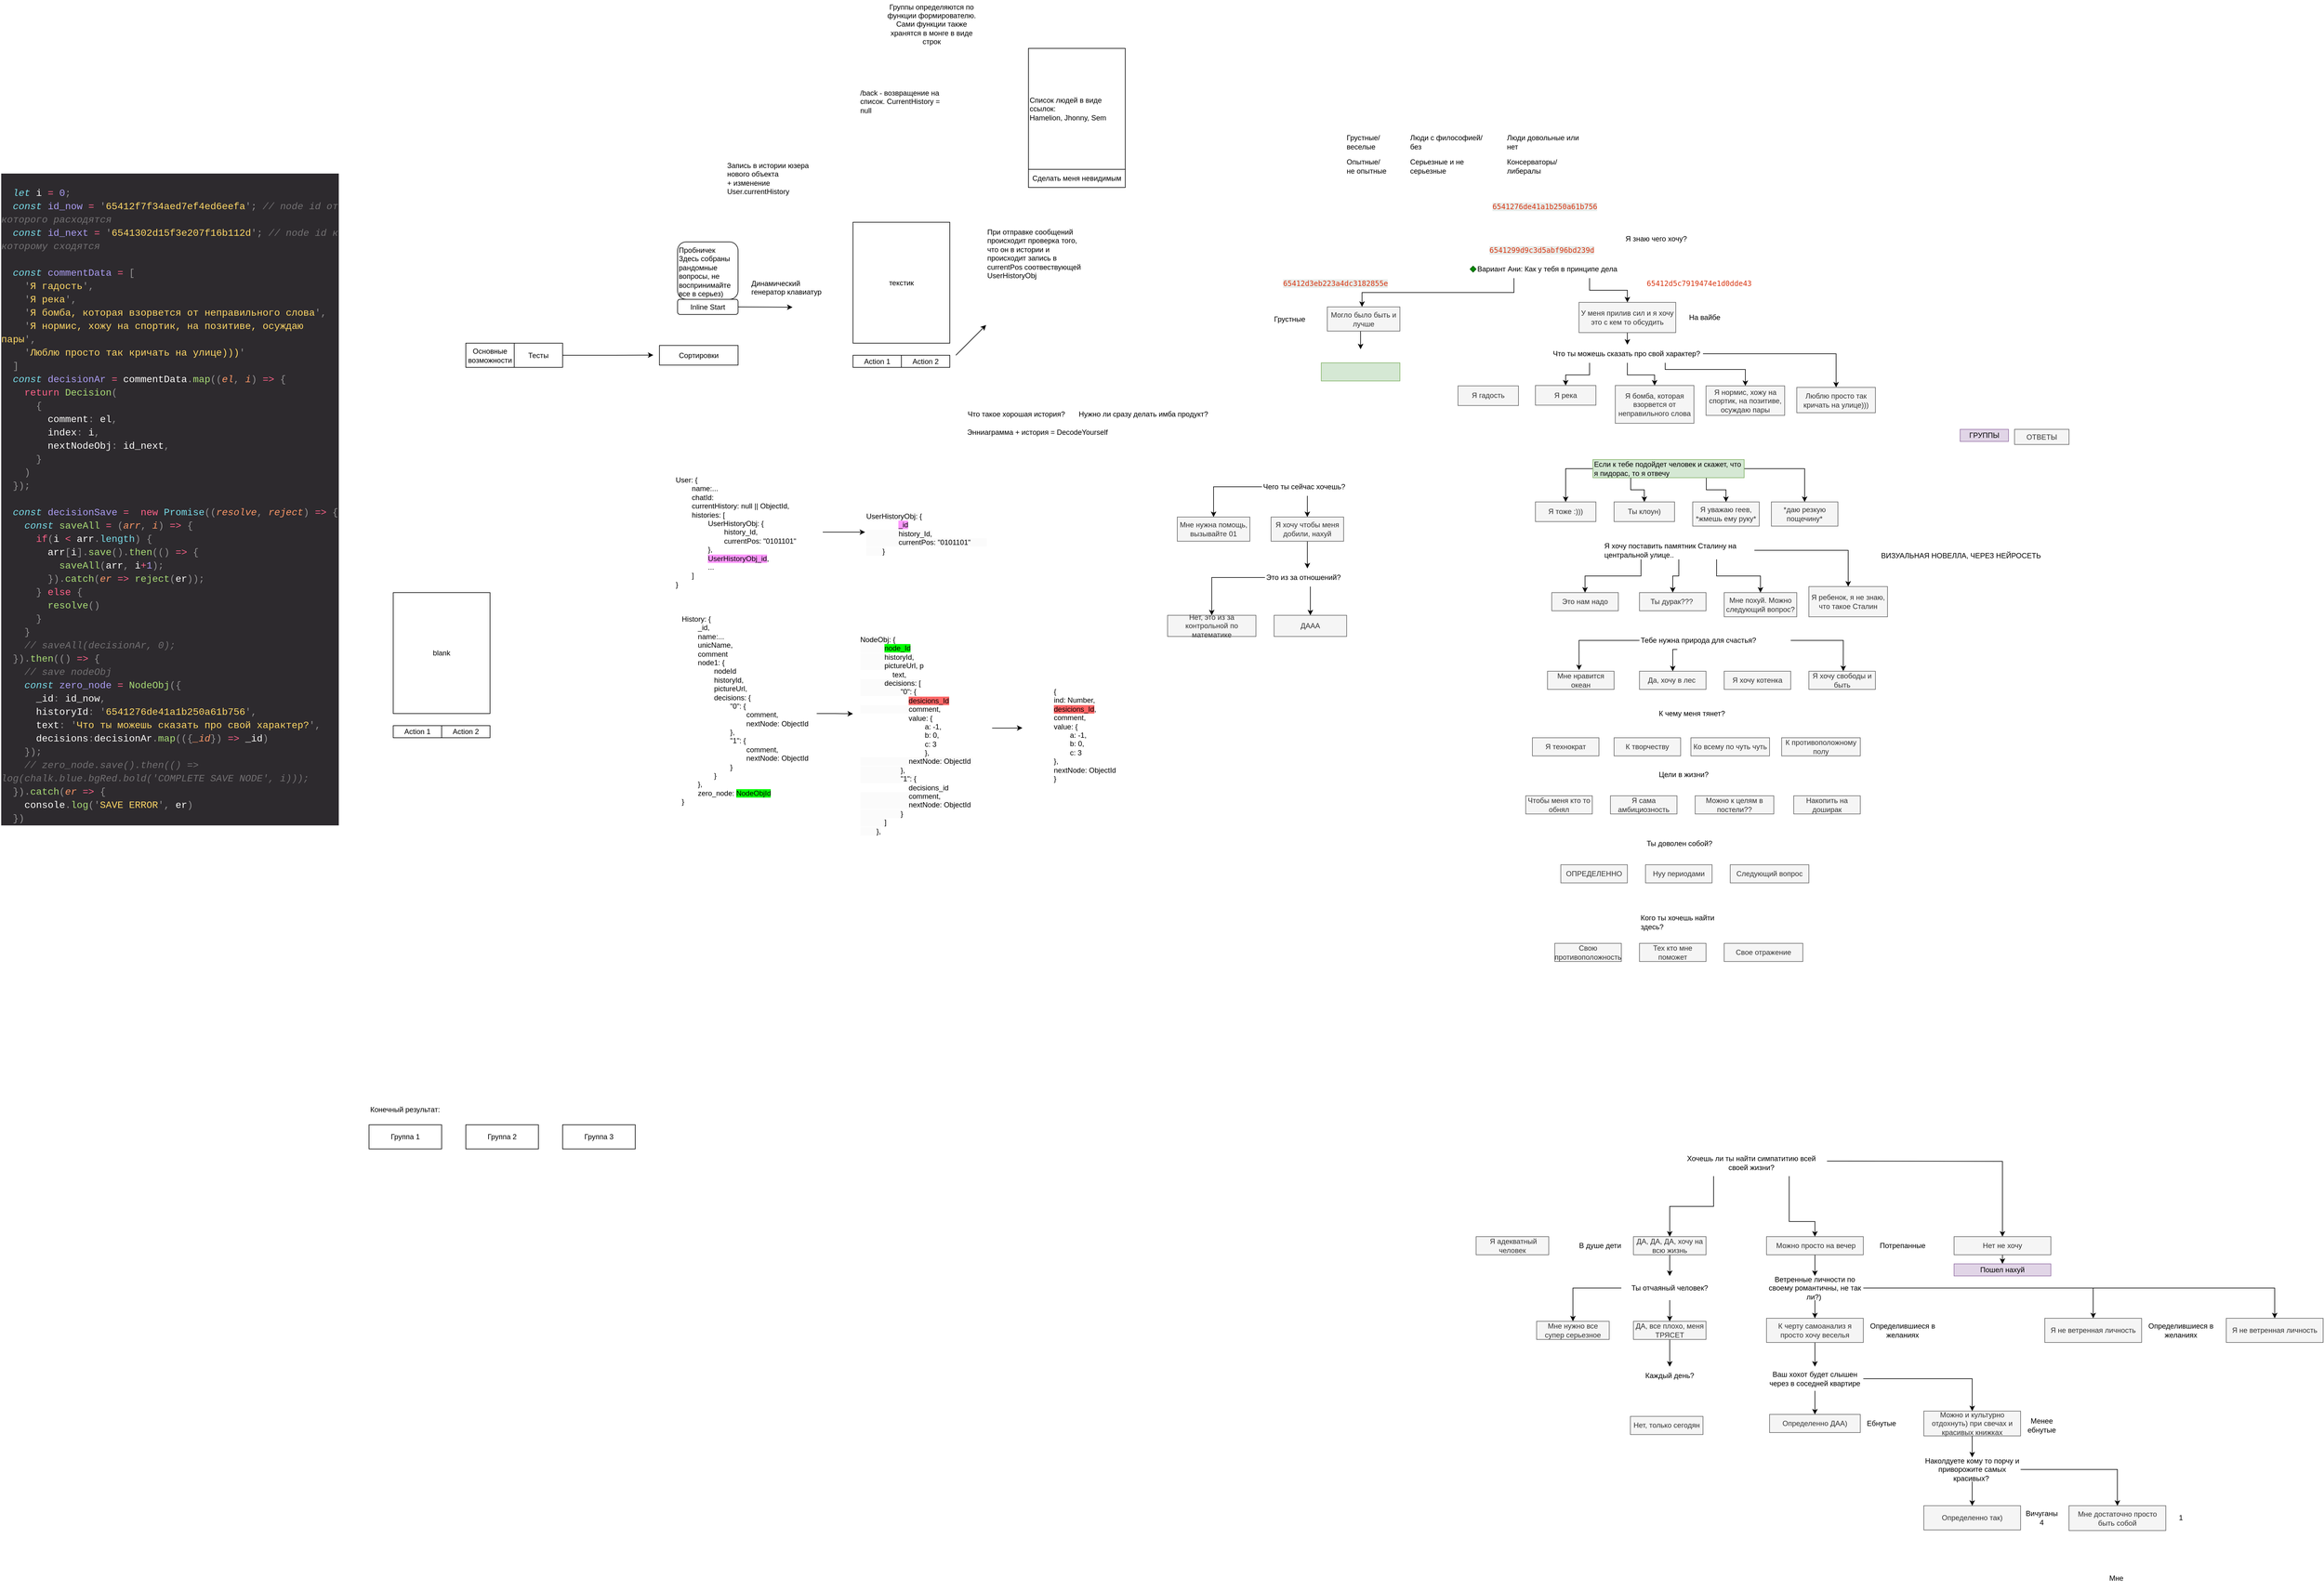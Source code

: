 <mxfile version="20.8.16" type="device"><diagram name="Страница — 1" id="FupqnEjtOjm448nTk_es"><mxGraphModel dx="2826" dy="2040" grid="1" gridSize="10" guides="1" tooltips="1" connect="1" arrows="1" fold="1" page="0" pageScale="1" pageWidth="827" pageHeight="1169" math="0" shadow="0"><root><mxCell id="0"/><mxCell id="1" parent="0"/><mxCell id="ix9pXfJx0F_MGEo4NcJ--2" style="edgeStyle=orthogonalEdgeStyle;rounded=0;orthogonalLoop=1;jettySize=auto;html=1;exitX=1;exitY=0.5;exitDx=0;exitDy=0;" parent="1" source="fO_Z4lHO--c_j2YpZ-lT-1" edge="1"><mxGeometry relative="1" as="geometry"><mxPoint x="510" y="-192.793" as="targetPoint"/></mxGeometry></mxCell><mxCell id="fO_Z4lHO--c_j2YpZ-lT-1" value="Тесты" style="rounded=0;whiteSpace=wrap;html=1;" parent="1" vertex="1"><mxGeometry x="280" y="-212.5" width="80" height="40" as="geometry"/></mxCell><mxCell id="fO_Z4lHO--c_j2YpZ-lT-2" value="Основные возможности" style="rounded=0;whiteSpace=wrap;html=1;" parent="1" vertex="1"><mxGeometry x="200" y="-212.5" width="80" height="40" as="geometry"/></mxCell><mxCell id="4oL89QgdWVP4AyBAW2xx-1" style="edgeStyle=orthogonalEdgeStyle;rounded=0;orthogonalLoop=1;jettySize=auto;html=1;exitX=1;exitY=0.5;exitDx=0;exitDy=0;entryX=0;entryY=0.5;entryDx=0;entryDy=0;" edge="1" parent="1" source="fO_Z4lHO--c_j2YpZ-lT-3" target="fO_Z4lHO--c_j2YpZ-lT-18"><mxGeometry relative="1" as="geometry"/></mxCell><mxCell id="fO_Z4lHO--c_j2YpZ-lT-3" value="User: {&lt;br&gt;&lt;span style=&quot;white-space: pre;&quot;&gt;&#9;&lt;/span&gt;name:...&lt;br&gt;&lt;span style=&quot;white-space: pre;&quot;&gt;&#9;&lt;/span&gt;chatId:&lt;br&gt;&lt;span style=&quot;white-space: pre;&quot;&gt;&#9;&lt;/span&gt;currentHistory: null || ObjectId,&lt;br&gt;&lt;span style=&quot;white-space: pre;&quot;&gt;&#9;&lt;/span&gt;histories: [&lt;br&gt;&lt;span style=&quot;white-space: pre;&quot;&gt;&#9;&lt;span style=&quot;white-space: pre;&quot;&gt;&#9;&lt;/span&gt;U&lt;/span&gt;serHistoryObj: {&lt;br&gt;&lt;span style=&quot;white-space: pre;&quot;&gt;&#9;&lt;span style=&quot;white-space: pre;&quot;&gt;&#9;&lt;/span&gt;&lt;span style=&quot;white-space: pre;&quot;&gt;&#9;&lt;/span&gt;h&lt;/span&gt;istory_Id,&lt;br&gt;&lt;span style=&quot;white-space: pre;&quot;&gt;&lt;span style=&quot;white-space: pre;&quot;&gt;&#9;&lt;/span&gt;&lt;span style=&quot;white-space: pre;&quot;&gt;&#9;&lt;/span&gt;&lt;span style=&quot;white-space: pre;&quot;&gt;&#9;&lt;/span&gt;currentPos: &quot;0101101&quot;&#9;&lt;/span&gt;&lt;span style=&quot;white-space: pre;&quot;&gt;&#9;&lt;/span&gt;&lt;br&gt;&lt;span style=&quot;white-space: pre;&quot;&gt;&#9;&lt;/span&gt;&lt;span style=&quot;white-space: pre;&quot;&gt;&#9;&lt;/span&gt;},&lt;br&gt;&lt;span style=&quot;white-space: pre;&quot;&gt;&#9;&lt;/span&gt;&lt;span style=&quot;white-space: pre;&quot;&gt;&#9;&lt;/span&gt;&lt;span style=&quot;background-color: rgb(255, 153, 255);&quot;&gt;UserHistoryObj_id&lt;/span&gt;,&lt;br&gt;&lt;span style=&quot;white-space: pre;&quot;&gt;&#9;&lt;span style=&quot;white-space: pre;&quot;&gt;&#9;&lt;/span&gt;.&lt;/span&gt;..&lt;br&gt;&lt;span style=&quot;white-space: pre;&quot;&gt;&#9;&lt;/span&gt;]&lt;br&gt;}" style="text;html=1;strokeColor=none;fillColor=none;align=left;verticalAlign=top;whiteSpace=wrap;rounded=0;" parent="1" vertex="1"><mxGeometry x="545" width="245" height="200" as="geometry"/></mxCell><mxCell id="fO_Z4lHO--c_j2YpZ-lT-4" value="blank" style="rounded=0;whiteSpace=wrap;html=1;" parent="1" vertex="1"><mxGeometry x="80" y="200" width="160" height="200" as="geometry"/></mxCell><mxCell id="fO_Z4lHO--c_j2YpZ-lT-5" value="Action 1" style="rounded=0;whiteSpace=wrap;html=1;" parent="1" vertex="1"><mxGeometry x="80" y="420" width="80" height="20" as="geometry"/></mxCell><mxCell id="fO_Z4lHO--c_j2YpZ-lT-6" value="Action 2" style="rounded=0;whiteSpace=wrap;html=1;" parent="1" vertex="1"><mxGeometry x="160" y="420" width="80" height="20" as="geometry"/></mxCell><mxCell id="fO_Z4lHO--c_j2YpZ-lT-8" value="Группа 1" style="rounded=0;whiteSpace=wrap;html=1;" parent="1" vertex="1"><mxGeometry x="40" y="1080" width="120" height="40" as="geometry"/></mxCell><mxCell id="fO_Z4lHO--c_j2YpZ-lT-9" value="Конечный результат:" style="text;html=1;strokeColor=none;fillColor=none;align=left;verticalAlign=middle;whiteSpace=wrap;rounded=0;" parent="1" vertex="1"><mxGeometry x="40" y="1040" width="160" height="30" as="geometry"/></mxCell><mxCell id="fO_Z4lHO--c_j2YpZ-lT-12" value="Группа 2" style="rounded=0;whiteSpace=wrap;html=1;" parent="1" vertex="1"><mxGeometry x="200" y="1080" width="120" height="40" as="geometry"/></mxCell><mxCell id="fO_Z4lHO--c_j2YpZ-lT-13" value="Группа 3" style="rounded=0;whiteSpace=wrap;html=1;" parent="1" vertex="1"><mxGeometry x="360" y="1080" width="120" height="40" as="geometry"/></mxCell><mxCell id="fO_Z4lHO--c_j2YpZ-lT-21" style="edgeStyle=orthogonalEdgeStyle;rounded=0;orthogonalLoop=1;jettySize=auto;html=1;exitX=1;exitY=0.5;exitDx=0;exitDy=0;" parent="1" source="fO_Z4lHO--c_j2YpZ-lT-15" edge="1"><mxGeometry relative="1" as="geometry"><mxPoint x="840" y="400.333" as="targetPoint"/></mxGeometry></mxCell><mxCell id="fO_Z4lHO--c_j2YpZ-lT-15" value="History: {&lt;br&gt;&lt;span style=&quot;white-space: pre;&quot;&gt;&#9;&lt;/span&gt;_id,&lt;br&gt;&lt;span style=&quot;&quot;&gt;&lt;span style=&quot;white-space: pre;&quot;&gt;&amp;nbsp;&amp;nbsp;&amp;nbsp;&amp;nbsp;&lt;span style=&quot;white-space: pre;&quot;&gt;&#9;&lt;/span&gt;&lt;/span&gt;&lt;/span&gt;name:...&lt;br&gt;&lt;span style=&quot;white-space: pre;&quot;&gt;&#9;&lt;/span&gt;unicName,&lt;br&gt;&lt;span style=&quot;white-space: pre;&quot;&gt;&#9;&lt;/span&gt;comment&lt;br&gt;&lt;span style=&quot;&quot;&gt;&lt;span style=&quot;white-space: pre;&quot;&gt;&amp;nbsp;&amp;nbsp;&amp;nbsp;&amp;nbsp;&lt;span style=&quot;white-space: pre;&quot;&gt;&#9;&lt;/span&gt;&lt;/span&gt;&lt;/span&gt;node1: {&lt;br&gt;&lt;span style=&quot;&quot;&gt;&lt;span style=&quot;white-space: pre;&quot;&gt;&amp;nbsp;&amp;nbsp;&amp;nbsp;&amp;nbsp;&lt;/span&gt;&lt;/span&gt;&lt;span style=&quot;&quot;&gt;&lt;span style=&quot;white-space: pre;&quot;&gt;&amp;nbsp;&amp;nbsp;&amp;nbsp;&amp;nbsp;&lt;span style=&quot;white-space: pre;&quot;&gt;&#9;&lt;/span&gt;&lt;/span&gt;&lt;/span&gt;nodeId&lt;br&gt;&lt;span style=&quot;&quot;&gt;&lt;span style=&quot;white-space: pre;&quot;&gt;&amp;nbsp;&amp;nbsp;&amp;nbsp;&amp;nbsp;&lt;/span&gt;&lt;/span&gt;&lt;span style=&quot;&quot;&gt;&lt;span style=&quot;white-space: pre;&quot;&gt;&amp;nbsp;&amp;nbsp;&amp;nbsp;&amp;nbsp;&lt;span style=&quot;white-space: pre;&quot;&gt;&#9;&lt;/span&gt;&lt;/span&gt;&lt;/span&gt;historyId,&lt;br&gt;&lt;span style=&quot;&quot;&gt;&lt;span style=&quot;white-space: pre;&quot;&gt;&amp;nbsp;&amp;nbsp;&amp;nbsp;&amp;nbsp;&lt;/span&gt;&lt;span style=&quot;&quot;&gt;&lt;span style=&quot;white-space: pre;&quot;&gt;&amp;nbsp;&amp;nbsp;&amp;nbsp;&amp;nbsp;&lt;span style=&quot;white-space: pre;&quot;&gt;&#9;&lt;/span&gt;&lt;/span&gt;&lt;/span&gt;p&lt;/span&gt;ictureUrl,&lt;br&gt;&lt;span style=&quot;&quot;&gt;&lt;span style=&quot;white-space: pre;&quot;&gt;&amp;nbsp;&amp;nbsp;&amp;nbsp;&amp;nbsp;&lt;/span&gt;&lt;/span&gt;&lt;span style=&quot;&quot;&gt;&lt;span style=&quot;white-space: pre;&quot;&gt;&amp;nbsp;&amp;nbsp;&amp;nbsp;&amp;nbsp;&lt;span style=&quot;white-space: pre;&quot;&gt;&#9;&lt;/span&gt;&lt;/span&gt;&lt;/span&gt;decisions: {&lt;br&gt;&lt;span style=&quot;&quot;&gt;&lt;span style=&quot;white-space: pre;&quot;&gt;&amp;nbsp;&amp;nbsp;&amp;nbsp;&amp;nbsp;&lt;/span&gt;&lt;/span&gt;&lt;span style=&quot;&quot;&gt;&lt;span style=&quot;white-space: pre;&quot;&gt;&amp;nbsp;&amp;nbsp;&amp;nbsp;&amp;nbsp;&lt;/span&gt;&lt;span style=&quot;&quot;&gt;&lt;span style=&quot;white-space: pre;&quot;&gt;&amp;nbsp;&amp;nbsp;&amp;nbsp;&amp;nbsp;&lt;span style=&quot;white-space: pre;&quot;&gt;&#9;&lt;/span&gt;&lt;span style=&quot;white-space: pre;&quot;&gt;&#9;&lt;/span&gt;&lt;/span&gt;&lt;/span&gt;&quot;&lt;/span&gt;0&quot;: {&lt;br&gt;&lt;span style=&quot;&quot;&gt;&lt;span style=&quot;white-space: pre;&quot;&gt;&amp;nbsp;&amp;nbsp;&amp;nbsp;&amp;nbsp;&lt;/span&gt;&lt;/span&gt;&lt;span style=&quot;&quot;&gt;&lt;span style=&quot;white-space: pre;&quot;&gt;&amp;nbsp;&amp;nbsp;&amp;nbsp;&amp;nbsp;&lt;/span&gt;&lt;/span&gt;&lt;span style=&quot;&quot;&gt;&lt;span style=&quot;white-space: pre;&quot;&gt;&amp;nbsp;&amp;nbsp;&amp;nbsp;&amp;nbsp;&lt;/span&gt;&lt;span style=&quot;&quot;&gt;&lt;span style=&quot;white-space: pre;&quot;&gt;&amp;nbsp;&amp;nbsp;&amp;nbsp;&amp;nbsp;&lt;span style=&quot;white-space: pre;&quot;&gt;&#9;&lt;span style=&quot;white-space: pre;&quot;&gt;&#9;&lt;/span&gt;&lt;/span&gt;&lt;/span&gt;&lt;/span&gt;&lt;/span&gt;comment,&lt;br&gt;&lt;span style=&quot;&quot;&gt;&lt;span style=&quot;white-space: pre;&quot;&gt;&amp;nbsp;&amp;nbsp;&amp;nbsp;&amp;nbsp;&lt;/span&gt;&lt;/span&gt;&lt;span style=&quot;&quot;&gt;&lt;span style=&quot;white-space: pre;&quot;&gt;&amp;nbsp;&amp;nbsp;&amp;nbsp;&amp;nbsp;&lt;/span&gt;&lt;/span&gt;&lt;span style=&quot;&quot;&gt;&lt;span style=&quot;white-space: pre;&quot;&gt;&amp;nbsp;&amp;nbsp;&amp;nbsp;&amp;nbsp;&lt;/span&gt;&lt;span style=&quot;&quot;&gt;&lt;span style=&quot;white-space: pre;&quot;&gt;&amp;nbsp;&amp;nbsp;&amp;nbsp;&amp;nbsp;&lt;span style=&quot;white-space: pre;&quot;&gt;&#9;&lt;span style=&quot;white-space: pre;&quot;&gt;&#9;&lt;/span&gt;&lt;/span&gt;&lt;/span&gt;&lt;/span&gt;&lt;/span&gt;nextNode: ObjectId&amp;nbsp;&lt;br&gt;&lt;span style=&quot;&quot;&gt;&lt;span style=&quot;white-space: pre;&quot;&gt;&amp;nbsp;&amp;nbsp;&amp;nbsp;&amp;nbsp;&lt;/span&gt;&lt;/span&gt;&lt;span style=&quot;&quot;&gt;&lt;span style=&quot;white-space: pre;&quot;&gt;&amp;nbsp;&amp;nbsp;&amp;nbsp;&amp;nbsp;&lt;/span&gt;&lt;/span&gt;&lt;span style=&quot;&quot;&gt;&lt;span style=&quot;white-space: pre;&quot;&gt;&amp;nbsp;&amp;nbsp;&amp;nbsp;&lt;span style=&quot;white-space: pre;&quot;&gt;&#9;&lt;/span&gt;&amp;nbsp;&lt;span style=&quot;white-space: pre;&quot;&gt;&#9;&lt;/span&gt;&lt;/span&gt;&lt;/span&gt;},&lt;br&gt;&lt;span style=&quot;&quot;&gt;&lt;span style=&quot;white-space: pre;&quot;&gt;&amp;nbsp;&amp;nbsp;&amp;nbsp;&amp;nbsp;&lt;/span&gt;&lt;/span&gt;&lt;span style=&quot;&quot;&gt;&lt;span style=&quot;white-space: pre;&quot;&gt;&amp;nbsp;&amp;nbsp;&amp;nbsp;&amp;nbsp;&lt;/span&gt;&lt;/span&gt;&lt;span style=&quot;&quot;&gt;&lt;span style=&quot;white-space: pre;&quot;&gt;&amp;nbsp;&amp;nbsp;&amp;nbsp;&amp;nbsp;&lt;span style=&quot;white-space: pre;&quot;&gt;&#9;&lt;span style=&quot;white-space: pre;&quot;&gt;&#9;&lt;/span&gt;&lt;/span&gt;&lt;/span&gt;&lt;/span&gt;&quot;1&quot;: {&lt;br&gt;&lt;span style=&quot;&quot;&gt;&lt;span style=&quot;white-space: pre;&quot;&gt;&amp;nbsp;&amp;nbsp;&amp;nbsp;&amp;nbsp;&lt;/span&gt;&lt;/span&gt;&lt;span style=&quot;&quot;&gt;&lt;span style=&quot;white-space: pre;&quot;&gt;&amp;nbsp;&amp;nbsp;&amp;nbsp;&amp;nbsp;&lt;/span&gt;&lt;/span&gt;&lt;span style=&quot;&quot;&gt;&lt;span style=&quot;white-space: pre;&quot;&gt;&amp;nbsp;&amp;nbsp;&amp;nbsp;&amp;nbsp;&lt;span style=&quot;white-space: pre;&quot;&gt;&#9;&lt;span style=&quot;white-space: pre;&quot;&gt;&#9;&lt;span style=&quot;white-space: pre;&quot;&gt;&#9;&lt;/span&gt;&lt;/span&gt;&lt;/span&gt;&lt;/span&gt;&lt;/span&gt;comment,&lt;br style=&quot;border-color: var(--border-color);&quot;&gt;&#9;&lt;span style=&quot;border-color: var(--border-color);&quot;&gt;&lt;span style=&quot;white-space: pre;&quot;&gt;&amp;nbsp;&amp;nbsp;&amp;nbsp;&amp;nbsp;&lt;/span&gt;&lt;/span&gt;&lt;span style=&quot;border-color: var(--border-color);&quot;&gt;&lt;span style=&quot;white-space: pre;&quot;&gt;&amp;nbsp;&amp;nbsp;&amp;nbsp;&amp;nbsp;&lt;/span&gt;&lt;span style=&quot;border-color: var(--border-color);&quot;&gt;&lt;span style=&quot;white-space: pre;&quot;&gt;&amp;nbsp;&amp;nbsp;&amp;nbsp;&amp;nbsp;&lt;span style=&quot;white-space: pre;&quot;&gt;&#9;&lt;span style=&quot;white-space: pre;&quot;&gt;&#9;&lt;span style=&quot;white-space: pre;&quot;&gt;&#9;&lt;/span&gt;&lt;/span&gt;&lt;/span&gt;&lt;/span&gt;&lt;/span&gt;&lt;/span&gt;nextNode: ObjectId&lt;br&gt;&lt;span style=&quot;&quot;&gt;&lt;span style=&quot;white-space: pre;&quot;&gt;&amp;nbsp;&amp;nbsp;&amp;nbsp;&amp;nbsp;&lt;/span&gt;&lt;/span&gt;&lt;span style=&quot;&quot;&gt;&lt;span style=&quot;white-space: pre;&quot;&gt;&amp;nbsp;&amp;nbsp;&amp;nbsp;&amp;nbsp;&lt;/span&gt;&lt;/span&gt;&lt;span style=&quot;&quot;&gt;&lt;span style=&quot;white-space: pre;&quot;&gt;&amp;nbsp;&amp;nbsp;&amp;nbsp;&amp;nbsp;&lt;span style=&quot;white-space: pre;&quot;&gt;&#9;&lt;span style=&quot;white-space: pre;&quot;&gt;&#9;&lt;/span&gt;&lt;/span&gt;&lt;/span&gt;&lt;/span&gt;}&lt;br&gt;&lt;span style=&quot;&quot;&gt;&lt;span style=&quot;white-space: pre;&quot;&gt;&amp;nbsp;&amp;nbsp;&amp;nbsp;&amp;nbsp;&lt;/span&gt;&lt;/span&gt;&lt;span style=&quot;&quot;&gt;&lt;span style=&quot;white-space: pre;&quot;&gt;&amp;nbsp;&amp;nbsp;&amp;nbsp;&amp;nbsp;&lt;span style=&quot;white-space: pre;&quot;&gt;&#9;&lt;/span&gt;&lt;/span&gt;&lt;/span&gt;}&lt;br&gt;&lt;span style=&quot;&quot;&gt;&lt;span style=&quot;white-space: pre;&quot;&gt;&amp;nbsp;&amp;nbsp;&amp;nbsp;&amp;nbsp;&lt;span style=&quot;white-space: pre;&quot;&gt;&#9;&lt;/span&gt;&lt;/span&gt;&lt;/span&gt;},&lt;br&gt;&lt;span style=&quot;white-space: pre;&quot;&gt;&#9;&lt;/span&gt;zero_node: &lt;span style=&quot;background-color: rgb(0, 255, 0);&quot;&gt;NodeObjId&lt;/span&gt;&lt;br&gt;}" style="text;html=1;strokeColor=none;fillColor=none;align=left;verticalAlign=top;rounded=0;whiteSpace=wrap;" parent="1" vertex="1"><mxGeometry x="555" y="230" width="225" height="340" as="geometry"/></mxCell><mxCell id="fO_Z4lHO--c_j2YpZ-lT-18" value="&lt;span style=&quot;border-color: var(--border-color); color: rgb(0, 0, 0); font-family: Helvetica; font-size: 12px; font-style: normal; font-variant-ligatures: normal; font-variant-caps: normal; font-weight: 400; letter-spacing: normal; orphans: 2; text-align: left; text-indent: 0px; text-transform: none; widows: 2; word-spacing: 0px; -webkit-text-stroke-width: 0px; background-color: rgb(251, 251, 251); text-decoration-thickness: initial; text-decoration-style: initial; text-decoration-color: initial;&quot;&gt;U&lt;/span&gt;&lt;span style=&quot;color: rgb(0, 0, 0); font-family: Helvetica; font-size: 12px; font-style: normal; font-variant-ligatures: normal; font-variant-caps: normal; font-weight: 400; letter-spacing: normal; orphans: 2; text-align: left; text-indent: 0px; text-transform: none; widows: 2; word-spacing: 0px; -webkit-text-stroke-width: 0px; background-color: rgb(251, 251, 251); text-decoration-thickness: initial; text-decoration-style: initial; text-decoration-color: initial; float: none; display: inline !important;&quot;&gt;serHistoryObj: {&lt;br&gt;&lt;/span&gt;&lt;span style=&quot;white-space: pre;&quot;&gt;&#9;&lt;/span&gt;&lt;span style=&quot;white-space: pre;&quot;&gt;&#9;&lt;/span&gt;&lt;span style=&quot;background-color: rgb(255, 153, 255);&quot;&gt;_id&lt;/span&gt;&lt;br style=&quot;border-color: var(--border-color); color: rgb(0, 0, 0); font-family: Helvetica; font-size: 12px; font-style: normal; font-variant-ligatures: normal; font-variant-caps: normal; font-weight: 400; letter-spacing: normal; orphans: 2; text-align: left; text-indent: 0px; text-transform: none; widows: 2; word-spacing: 0px; -webkit-text-stroke-width: 0px; background-color: rgb(251, 251, 251); text-decoration-thickness: initial; text-decoration-style: initial; text-decoration-color: initial;&quot;&gt;&lt;span style=&quot;border-color: var(--border-color); color: rgb(0, 0, 0); font-family: Helvetica; font-size: 12px; font-style: normal; font-variant-ligatures: normal; font-variant-caps: normal; font-weight: 400; letter-spacing: normal; orphans: 2; text-align: left; text-indent: 0px; text-transform: none; widows: 2; word-spacing: 0px; -webkit-text-stroke-width: 0px; background-color: rgb(251, 251, 251); text-decoration-thickness: initial; text-decoration-style: initial; text-decoration-color: initial;&quot;&gt;&lt;span style=&quot;white-space: pre;&quot;&gt;&#9;&lt;/span&gt;&lt;span style=&quot;white-space: pre;&quot;&gt;&#9;&lt;/span&gt;h&lt;/span&gt;&lt;span style=&quot;color: rgb(0, 0, 0); font-family: Helvetica; font-size: 12px; font-style: normal; font-variant-ligatures: normal; font-variant-caps: normal; font-weight: 400; letter-spacing: normal; orphans: 2; text-align: left; text-indent: 0px; text-transform: none; widows: 2; word-spacing: 0px; -webkit-text-stroke-width: 0px; background-color: rgb(251, 251, 251); text-decoration-thickness: initial; text-decoration-style: initial; text-decoration-color: initial; float: none; display: inline !important;&quot;&gt;istory_Id,&lt;br&gt;&lt;/span&gt;&lt;span style=&quot;border-color: var(--border-color); color: rgb(0, 0, 0); font-family: Helvetica; font-size: 12px; font-style: normal; font-variant-ligatures: normal; font-variant-caps: normal; font-weight: 400; letter-spacing: normal; orphans: 2; text-align: left; text-indent: 0px; text-transform: none; widows: 2; word-spacing: 0px; -webkit-text-stroke-width: 0px; background-color: rgb(251, 251, 251); text-decoration-thickness: initial; text-decoration-style: initial; text-decoration-color: initial;&quot;&gt;&lt;span style=&quot;white-space: pre;&quot;&gt;&#9;&lt;/span&gt;&lt;span style=&quot;white-space: pre;&quot;&gt;&#9;&lt;/span&gt;currentPos: &quot;0101101&quot;&lt;span style=&quot;white-space: pre;&quot;&gt;&amp;nbsp;&amp;nbsp;&amp;nbsp;&amp;nbsp;&lt;/span&gt;&lt;/span&gt;&lt;span style=&quot;border-color: var(--border-color); color: rgb(0, 0, 0); font-family: Helvetica; font-size: 12px; font-style: normal; font-variant-ligatures: normal; font-variant-caps: normal; font-weight: 400; letter-spacing: normal; orphans: 2; text-align: left; text-indent: 0px; text-transform: none; widows: 2; word-spacing: 0px; -webkit-text-stroke-width: 0px; background-color: rgb(251, 251, 251); text-decoration-thickness: initial; text-decoration-style: initial; text-decoration-color: initial;&quot;&gt;&lt;span style=&quot;white-space: pre;&quot;&gt;&amp;nbsp;&amp;nbsp;&amp;nbsp;&amp;nbsp;&lt;/span&gt;&lt;/span&gt;&lt;br style=&quot;border-color: var(--border-color); color: rgb(0, 0, 0); font-family: Helvetica; font-size: 12px; font-style: normal; font-variant-ligatures: normal; font-variant-caps: normal; font-weight: 400; letter-spacing: normal; orphans: 2; text-align: left; text-indent: 0px; text-transform: none; widows: 2; word-spacing: 0px; -webkit-text-stroke-width: 0px; background-color: rgb(251, 251, 251); text-decoration-thickness: initial; text-decoration-style: initial; text-decoration-color: initial;&quot;&gt;&lt;span style=&quot;border-color: var(--border-color); color: rgb(0, 0, 0); font-family: Helvetica; font-size: 12px; font-style: normal; font-variant-ligatures: normal; font-variant-caps: normal; font-weight: 400; letter-spacing: normal; orphans: 2; text-align: left; text-indent: 0px; text-transform: none; widows: 2; word-spacing: 0px; -webkit-text-stroke-width: 0px; background-color: rgb(251, 251, 251); text-decoration-thickness: initial; text-decoration-style: initial; text-decoration-color: initial;&quot;&gt;&lt;span style=&quot;white-space: pre;&quot;&gt;&amp;nbsp;&amp;nbsp;&amp;nbsp;&amp;nbsp;&lt;/span&gt;&lt;/span&gt;&lt;span style=&quot;border-color: var(--border-color); color: rgb(0, 0, 0); font-family: Helvetica; font-size: 12px; font-style: normal; font-variant-ligatures: normal; font-variant-caps: normal; font-weight: 400; letter-spacing: normal; orphans: 2; text-align: left; text-indent: 0px; text-transform: none; widows: 2; word-spacing: 0px; -webkit-text-stroke-width: 0px; background-color: rgb(251, 251, 251); text-decoration-thickness: initial; text-decoration-style: initial; text-decoration-color: initial;&quot;&gt;&lt;span style=&quot;white-space: pre;&quot;&gt;&amp;nbsp;&amp;nbsp;&amp;nbsp;&amp;nbsp;&lt;/span&gt;&lt;/span&gt;&lt;span style=&quot;color: rgb(0, 0, 0); font-family: Helvetica; font-size: 12px; font-style: normal; font-variant-ligatures: normal; font-variant-caps: normal; font-weight: 400; letter-spacing: normal; orphans: 2; text-align: left; text-indent: 0px; text-transform: none; widows: 2; word-spacing: 0px; -webkit-text-stroke-width: 0px; background-color: rgb(251, 251, 251); text-decoration-thickness: initial; text-decoration-style: initial; text-decoration-color: initial; float: none; display: inline !important;&quot;&gt;}&lt;/span&gt;" style="text;whiteSpace=wrap;html=1;" parent="1" vertex="1"><mxGeometry x="860" y="60" width="220" height="80" as="geometry"/></mxCell><mxCell id="Y4QJvE59EqjOqsXKGD8p-13" style="edgeStyle=orthogonalEdgeStyle;rounded=0;orthogonalLoop=1;jettySize=auto;html=1;exitX=1;exitY=0.5;exitDx=0;exitDy=0;" parent="1" source="fO_Z4lHO--c_j2YpZ-lT-22" edge="1"><mxGeometry relative="1" as="geometry"><mxPoint x="1120" y="423.759" as="targetPoint"/></mxGeometry></mxCell><mxCell id="fO_Z4lHO--c_j2YpZ-lT-22" value="&lt;span style=&quot;color: rgb(0, 0, 0); font-family: Helvetica; font-size: 12px; font-style: normal; font-variant-ligatures: normal; font-variant-caps: normal; font-weight: 400; letter-spacing: normal; orphans: 2; text-align: left; text-indent: 0px; text-transform: none; widows: 2; word-spacing: 0px; -webkit-text-stroke-width: 0px; background-color: rgb(251, 251, 251); text-decoration-thickness: initial; text-decoration-style: initial; text-decoration-color: initial; float: none; display: inline !important;&quot;&gt;NodeObj: {&lt;/span&gt;&lt;br style=&quot;border-color: var(--border-color); color: rgb(0, 0, 0); font-family: Helvetica; font-size: 12px; font-style: normal; font-variant-ligatures: normal; font-variant-caps: normal; font-weight: 400; letter-spacing: normal; orphans: 2; text-align: left; text-indent: 0px; text-transform: none; widows: 2; word-spacing: 0px; -webkit-text-stroke-width: 0px; background-color: rgb(251, 251, 251); text-decoration-thickness: initial; text-decoration-style: initial; text-decoration-color: initial;&quot;&gt;&lt;span style=&quot;border-color: var(--border-color); color: rgb(0, 0, 0); font-family: Helvetica; font-size: 12px; font-style: normal; font-variant-ligatures: normal; font-variant-caps: normal; font-weight: 400; letter-spacing: normal; orphans: 2; text-align: left; text-indent: 0px; text-transform: none; widows: 2; word-spacing: 0px; -webkit-text-stroke-width: 0px; background-color: rgb(251, 251, 251); text-decoration-thickness: initial; text-decoration-style: initial; text-decoration-color: initial;&quot;&gt;&lt;span style=&quot;border-color: var(--border-color);&quot;&gt;&amp;nbsp;&amp;nbsp;&amp;nbsp;&amp;nbsp;&lt;/span&gt;&lt;/span&gt;&lt;span style=&quot;border-color: var(--border-color); color: rgb(0, 0, 0); font-family: Helvetica; font-size: 12px; font-style: normal; font-variant-ligatures: normal; font-variant-caps: normal; font-weight: 400; letter-spacing: normal; orphans: 2; text-align: left; text-indent: 0px; text-transform: none; widows: 2; word-spacing: 0px; -webkit-text-stroke-width: 0px; background-color: rgb(251, 251, 251); text-decoration-thickness: initial; text-decoration-style: initial; text-decoration-color: initial;&quot;&gt;&lt;span style=&quot;border-color: var(--border-color);&quot;&gt;&amp;nbsp;&amp;nbsp;&amp;nbsp;&amp;nbsp;&lt;span style=&quot;border-color: var(--border-color);&quot;&gt;&lt;span style=&quot;&quot;&gt;&amp;nbsp;&amp;nbsp;&amp;nbsp;&amp;nbsp;&lt;/span&gt;&lt;/span&gt;&lt;/span&gt;&lt;/span&gt;&lt;span style=&quot;color: rgb(0, 0, 0); font-family: Helvetica; font-size: 12px; font-style: normal; font-variant-ligatures: normal; font-variant-caps: normal; font-weight: 400; letter-spacing: normal; orphans: 2; text-align: left; text-indent: 0px; text-transform: none; widows: 2; word-spacing: 0px; -webkit-text-stroke-width: 0px; text-decoration-thickness: initial; text-decoration-style: initial; text-decoration-color: initial; float: none; display: inline !important; background-color: rgb(0, 255, 0);&quot;&gt;node_Id&lt;/span&gt;&lt;br style=&quot;border-color: var(--border-color); color: rgb(0, 0, 0); font-family: Helvetica; font-size: 12px; font-style: normal; font-variant-ligatures: normal; font-variant-caps: normal; font-weight: 400; letter-spacing: normal; orphans: 2; text-align: left; text-indent: 0px; text-transform: none; widows: 2; word-spacing: 0px; -webkit-text-stroke-width: 0px; background-color: rgb(251, 251, 251); text-decoration-thickness: initial; text-decoration-style: initial; text-decoration-color: initial;&quot;&gt;&lt;span style=&quot;border-color: var(--border-color); color: rgb(0, 0, 0); font-family: Helvetica; font-size: 12px; font-style: normal; font-variant-ligatures: normal; font-variant-caps: normal; font-weight: 400; letter-spacing: normal; orphans: 2; text-align: left; text-indent: 0px; text-transform: none; widows: 2; word-spacing: 0px; -webkit-text-stroke-width: 0px; background-color: rgb(251, 251, 251); text-decoration-thickness: initial; text-decoration-style: initial; text-decoration-color: initial;&quot;&gt;&lt;span style=&quot;border-color: var(--border-color);&quot;&gt;&amp;nbsp;&amp;nbsp;&amp;nbsp;&amp;nbsp;&lt;/span&gt;&lt;/span&gt;&lt;span style=&quot;border-color: var(--border-color); color: rgb(0, 0, 0); font-family: Helvetica; font-size: 12px; font-style: normal; font-variant-ligatures: normal; font-variant-caps: normal; font-weight: 400; letter-spacing: normal; orphans: 2; text-align: left; text-indent: 0px; text-transform: none; widows: 2; word-spacing: 0px; -webkit-text-stroke-width: 0px; background-color: rgb(251, 251, 251); text-decoration-thickness: initial; text-decoration-style: initial; text-decoration-color: initial;&quot;&gt;&lt;span style=&quot;border-color: var(--border-color);&quot;&gt;&amp;nbsp;&amp;nbsp;&amp;nbsp;&amp;nbsp;&lt;span style=&quot;border-color: var(--border-color);&quot;&gt;&lt;span style=&quot;&quot;&gt;&amp;nbsp;&amp;nbsp;&amp;nbsp;&amp;nbsp;&lt;/span&gt;&lt;/span&gt;&lt;/span&gt;&lt;/span&gt;&lt;span style=&quot;color: rgb(0, 0, 0); font-family: Helvetica; font-size: 12px; font-style: normal; font-variant-ligatures: normal; font-variant-caps: normal; font-weight: 400; letter-spacing: normal; orphans: 2; text-align: left; text-indent: 0px; text-transform: none; widows: 2; word-spacing: 0px; -webkit-text-stroke-width: 0px; background-color: rgb(251, 251, 251); text-decoration-thickness: initial; text-decoration-style: initial; text-decoration-color: initial; float: none; display: inline !important;&quot;&gt;historyId,&lt;/span&gt;&lt;br style=&quot;border-color: var(--border-color); color: rgb(0, 0, 0); font-family: Helvetica; font-size: 12px; font-style: normal; font-variant-ligatures: normal; font-variant-caps: normal; font-weight: 400; letter-spacing: normal; orphans: 2; text-align: left; text-indent: 0px; text-transform: none; widows: 2; word-spacing: 0px; -webkit-text-stroke-width: 0px; background-color: rgb(251, 251, 251); text-decoration-thickness: initial; text-decoration-style: initial; text-decoration-color: initial;&quot;&gt;&lt;span style=&quot;border-color: var(--border-color); color: rgb(0, 0, 0); font-family: Helvetica; font-size: 12px; font-style: normal; font-variant-ligatures: normal; font-variant-caps: normal; font-weight: 400; letter-spacing: normal; orphans: 2; text-align: left; text-indent: 0px; text-transform: none; widows: 2; word-spacing: 0px; -webkit-text-stroke-width: 0px; background-color: rgb(251, 251, 251); text-decoration-thickness: initial; text-decoration-style: initial; text-decoration-color: initial;&quot;&gt;&lt;span style=&quot;border-color: var(--border-color);&quot;&gt;&amp;nbsp;&amp;nbsp;&amp;nbsp;&amp;nbsp;&lt;/span&gt;&lt;span style=&quot;border-color: var(--border-color);&quot;&gt;&lt;span style=&quot;border-color: var(--border-color);&quot;&gt;&amp;nbsp;&amp;nbsp;&amp;nbsp;&amp;nbsp;&lt;span style=&quot;border-color: var(--border-color);&quot;&gt;&lt;span style=&quot;&quot;&gt;&amp;nbsp;&amp;nbsp;&amp;nbsp;&amp;nbsp;&lt;/span&gt;&lt;/span&gt;&lt;/span&gt;&lt;/span&gt;p&lt;/span&gt;&lt;span style=&quot;color: rgb(0, 0, 0); font-family: Helvetica; font-size: 12px; font-style: normal; font-variant-ligatures: normal; font-variant-caps: normal; font-weight: 400; letter-spacing: normal; orphans: 2; text-align: left; text-indent: 0px; text-transform: none; widows: 2; word-spacing: 0px; -webkit-text-stroke-width: 0px; background-color: rgb(251, 251, 251); text-decoration-thickness: initial; text-decoration-style: initial; text-decoration-color: initial; float: none; display: inline !important;&quot;&gt;ictureUrl,&lt;/span&gt;&lt;span style=&quot;&quot;&gt;&#9;&lt;/span&gt;p&lt;br&gt;&lt;span style=&quot;white-space: pre;&quot;&gt;&#9;&lt;span style=&quot;white-space: pre;&quot;&gt;&#9;&lt;/span&gt;t&lt;/span&gt;ext,&lt;br style=&quot;border-color: var(--border-color); color: rgb(0, 0, 0); font-family: Helvetica; font-size: 12px; font-style: normal; font-variant-ligatures: normal; font-variant-caps: normal; font-weight: 400; letter-spacing: normal; orphans: 2; text-align: left; text-indent: 0px; text-transform: none; widows: 2; word-spacing: 0px; -webkit-text-stroke-width: 0px; background-color: rgb(251, 251, 251); text-decoration-thickness: initial; text-decoration-style: initial; text-decoration-color: initial;&quot;&gt;&lt;span style=&quot;border-color: var(--border-color); color: rgb(0, 0, 0); font-family: Helvetica; font-size: 12px; font-style: normal; font-variant-ligatures: normal; font-variant-caps: normal; font-weight: 400; letter-spacing: normal; orphans: 2; text-align: left; text-indent: 0px; text-transform: none; widows: 2; word-spacing: 0px; -webkit-text-stroke-width: 0px; background-color: rgb(251, 251, 251); text-decoration-thickness: initial; text-decoration-style: initial; text-decoration-color: initial;&quot;&gt;&lt;span style=&quot;border-color: var(--border-color);&quot;&gt;&amp;nbsp;&amp;nbsp;&amp;nbsp;&amp;nbsp;&lt;/span&gt;&lt;/span&gt;&lt;span style=&quot;border-color: var(--border-color); color: rgb(0, 0, 0); font-family: Helvetica; font-size: 12px; font-style: normal; font-variant-ligatures: normal; font-variant-caps: normal; font-weight: 400; letter-spacing: normal; orphans: 2; text-align: left; text-indent: 0px; text-transform: none; widows: 2; word-spacing: 0px; -webkit-text-stroke-width: 0px; background-color: rgb(251, 251, 251); text-decoration-thickness: initial; text-decoration-style: initial; text-decoration-color: initial;&quot;&gt;&lt;span style=&quot;border-color: var(--border-color);&quot;&gt;&amp;nbsp;&amp;nbsp;&amp;nbsp;&amp;nbsp;&lt;span style=&quot;border-color: var(--border-color);&quot;&gt;&lt;span style=&quot;&quot;&gt;&amp;nbsp;&amp;nbsp;&amp;nbsp;&amp;nbsp;&lt;/span&gt;&lt;/span&gt;&lt;/span&gt;&lt;/span&gt;&lt;span style=&quot;color: rgb(0, 0, 0); font-family: Helvetica; font-size: 12px; font-style: normal; font-variant-ligatures: normal; font-variant-caps: normal; font-weight: 400; letter-spacing: normal; orphans: 2; text-align: left; text-indent: 0px; text-transform: none; widows: 2; word-spacing: 0px; -webkit-text-stroke-width: 0px; background-color: rgb(251, 251, 251); text-decoration-thickness: initial; text-decoration-style: initial; text-decoration-color: initial; float: none; display: inline !important;&quot;&gt;decisions: [&lt;/span&gt;&lt;br style=&quot;border-color: var(--border-color); color: rgb(0, 0, 0); font-family: Helvetica; font-size: 12px; font-style: normal; font-variant-ligatures: normal; font-variant-caps: normal; font-weight: 400; letter-spacing: normal; orphans: 2; text-align: left; text-indent: 0px; text-transform: none; widows: 2; word-spacing: 0px; -webkit-text-stroke-width: 0px; background-color: rgb(251, 251, 251); text-decoration-thickness: initial; text-decoration-style: initial; text-decoration-color: initial;&quot;&gt;&lt;span style=&quot;border-color: var(--border-color); color: rgb(0, 0, 0); font-family: Helvetica; font-size: 12px; font-style: normal; font-variant-ligatures: normal; font-variant-caps: normal; font-weight: 400; letter-spacing: normal; orphans: 2; text-align: left; text-indent: 0px; text-transform: none; widows: 2; word-spacing: 0px; -webkit-text-stroke-width: 0px; background-color: rgb(251, 251, 251); text-decoration-thickness: initial; text-decoration-style: initial; text-decoration-color: initial;&quot;&gt;&lt;span style=&quot;border-color: var(--border-color);&quot;&gt;&amp;nbsp;&amp;nbsp;&amp;nbsp;&amp;nbsp;&lt;/span&gt;&lt;/span&gt;&lt;span style=&quot;border-color: var(--border-color); color: rgb(0, 0, 0); font-family: Helvetica; font-size: 12px; font-style: normal; font-variant-ligatures: normal; font-variant-caps: normal; font-weight: 400; letter-spacing: normal; orphans: 2; text-align: left; text-indent: 0px; text-transform: none; widows: 2; word-spacing: 0px; -webkit-text-stroke-width: 0px; background-color: rgb(251, 251, 251); text-decoration-thickness: initial; text-decoration-style: initial; text-decoration-color: initial;&quot;&gt;&lt;span style=&quot;border-color: var(--border-color);&quot;&gt;&amp;nbsp;&amp;nbsp;&amp;nbsp;&amp;nbsp;&lt;/span&gt;&lt;span style=&quot;border-color: var(--border-color);&quot;&gt;&lt;span style=&quot;border-color: var(--border-color);&quot;&gt;&amp;nbsp;&amp;nbsp;&amp;nbsp;&amp;nbsp;&lt;span style=&quot;border-color: var(--border-color);&quot;&gt;&lt;span style=&quot;&quot;&gt;&amp;nbsp;&amp;nbsp;&amp;nbsp;&amp;nbsp;&lt;/span&gt;&lt;/span&gt;&lt;span style=&quot;border-color: var(--border-color);&quot;&gt;&lt;span style=&quot;&quot;&gt;&amp;nbsp;&amp;nbsp;&amp;nbsp;&amp;nbsp;&lt;/span&gt;&lt;/span&gt;&lt;/span&gt;&lt;/span&gt;&quot;&lt;/span&gt;&lt;span style=&quot;color: rgb(0, 0, 0); font-family: Helvetica; font-size: 12px; font-style: normal; font-variant-ligatures: normal; font-variant-caps: normal; font-weight: 400; letter-spacing: normal; orphans: 2; text-align: left; text-indent: 0px; text-transform: none; widows: 2; word-spacing: 0px; -webkit-text-stroke-width: 0px; background-color: rgb(251, 251, 251); text-decoration-thickness: initial; text-decoration-style: initial; text-decoration-color: initial; float: none; display: inline !important;&quot;&gt;0&quot;: {&lt;br&gt;&lt;/span&gt;&lt;span style=&quot;white-space: pre;&quot;&gt;&#9;&lt;/span&gt;&lt;span style=&quot;white-space: pre;&quot;&gt;&#9;&lt;/span&gt;&lt;span style=&quot;white-space: pre;&quot;&gt;&#9;&lt;/span&gt;&lt;span style=&quot;background-color: rgb(255, 102, 102);&quot;&gt;desicions_Id&lt;/span&gt;&lt;br style=&quot;border-color: var(--border-color); color: rgb(0, 0, 0); font-family: Helvetica; font-size: 12px; font-style: normal; font-variant-ligatures: normal; font-variant-caps: normal; font-weight: 400; letter-spacing: normal; orphans: 2; text-align: left; text-indent: 0px; text-transform: none; widows: 2; word-spacing: 0px; -webkit-text-stroke-width: 0px; background-color: rgb(251, 251, 251); text-decoration-thickness: initial; text-decoration-style: initial; text-decoration-color: initial;&quot;&gt;&lt;span style=&quot;border-color: var(--border-color); color: rgb(0, 0, 0); font-family: Helvetica; font-size: 12px; font-style: normal; font-variant-ligatures: normal; font-variant-caps: normal; font-weight: 400; letter-spacing: normal; orphans: 2; text-align: left; text-indent: 0px; text-transform: none; widows: 2; word-spacing: 0px; -webkit-text-stroke-width: 0px; background-color: rgb(251, 251, 251); text-decoration-thickness: initial; text-decoration-style: initial; text-decoration-color: initial;&quot;&gt;&lt;span style=&quot;border-color: var(--border-color);&quot;&gt;&amp;nbsp;&amp;nbsp;&amp;nbsp;&amp;nbsp;&lt;/span&gt;&lt;/span&gt;&lt;span style=&quot;border-color: var(--border-color); color: rgb(0, 0, 0); font-family: Helvetica; font-size: 12px; font-style: normal; font-variant-ligatures: normal; font-variant-caps: normal; font-weight: 400; letter-spacing: normal; orphans: 2; text-align: left; text-indent: 0px; text-transform: none; widows: 2; word-spacing: 0px; -webkit-text-stroke-width: 0px; background-color: rgb(251, 251, 251); text-decoration-thickness: initial; text-decoration-style: initial; text-decoration-color: initial;&quot;&gt;&lt;span style=&quot;border-color: var(--border-color);&quot;&gt;&amp;nbsp;&amp;nbsp;&amp;nbsp;&amp;nbsp;&lt;/span&gt;&lt;/span&gt;&lt;span style=&quot;border-color: var(--border-color); color: rgb(0, 0, 0); font-family: Helvetica; font-size: 12px; font-style: normal; font-variant-ligatures: normal; font-variant-caps: normal; font-weight: 400; letter-spacing: normal; orphans: 2; text-align: left; text-indent: 0px; text-transform: none; widows: 2; word-spacing: 0px; -webkit-text-stroke-width: 0px; background-color: rgb(251, 251, 251); text-decoration-thickness: initial; text-decoration-style: initial; text-decoration-color: initial;&quot;&gt;&lt;span style=&quot;border-color: var(--border-color);&quot;&gt;&amp;nbsp;&amp;nbsp;&amp;nbsp;&amp;nbsp;&lt;/span&gt;&lt;span style=&quot;border-color: var(--border-color);&quot;&gt;&lt;span style=&quot;border-color: var(--border-color);&quot;&gt;&amp;nbsp;&amp;nbsp;&amp;nbsp;&amp;nbsp;&lt;span style=&quot;border-color: var(--border-color);&quot;&gt;&lt;span style=&quot;&quot;&gt;&amp;nbsp;&amp;nbsp;&amp;nbsp;&amp;nbsp;&lt;/span&gt;&lt;span style=&quot;border-color: var(--border-color);&quot;&gt;&lt;span style=&quot;&quot;&gt;&amp;nbsp;&amp;nbsp;&amp;nbsp;&amp;nbsp;&lt;/span&gt;&lt;/span&gt;&lt;/span&gt;&lt;/span&gt;&lt;/span&gt;&lt;/span&gt;&lt;span style=&quot;color: rgb(0, 0, 0); font-family: Helvetica; font-size: 12px; font-style: normal; font-variant-ligatures: normal; font-variant-caps: normal; font-weight: 400; letter-spacing: normal; orphans: 2; text-align: left; text-indent: 0px; text-transform: none; widows: 2; word-spacing: 0px; -webkit-text-stroke-width: 0px; background-color: rgb(251, 251, 251); text-decoration-thickness: initial; text-decoration-style: initial; text-decoration-color: initial; float: none; display: inline !important;&quot;&gt;comment,&lt;br&gt;&lt;/span&gt;&lt;span style=&quot;&quot;&gt;&#9;&lt;/span&gt;&lt;span style=&quot;&quot;&gt;&#9;&lt;/span&gt;&lt;span style=&quot;&quot;&gt;&#9;&lt;/span&gt;&lt;span style=&quot;white-space: pre;&quot;&gt;&#9;&lt;/span&gt;&lt;span style=&quot;white-space: pre;&quot;&gt;&#9;&lt;/span&gt;&lt;span style=&quot;white-space: pre;&quot;&gt;&#9;&lt;/span&gt;value: {&lt;br&gt;&lt;span style=&quot;&quot;&gt;&#9;&lt;/span&gt;&lt;span style=&quot;&quot;&gt;&#9;&lt;/span&gt;&lt;span style=&quot;&quot;&gt;&#9;&lt;span style=&quot;white-space: pre;&quot;&gt;&#9;&lt;/span&gt;&lt;span style=&quot;white-space: pre;&quot;&gt;&#9;&lt;/span&gt;&lt;span style=&quot;white-space: pre;&quot;&gt;&#9;&lt;span style=&quot;white-space: pre;&quot;&gt;&#9;&lt;/span&gt;&lt;/span&gt;a&lt;/span&gt;: -1,&lt;br&gt;&lt;span style=&quot;&quot;&gt;&#9;&lt;/span&gt;&lt;span style=&quot;&quot;&gt;&#9;&lt;/span&gt;&lt;span style=&quot;&quot;&gt;&#9;&lt;/span&gt;&lt;span style=&quot;white-space: pre;&quot;&gt;&#9;&lt;/span&gt;&lt;span style=&quot;white-space: pre;&quot;&gt;&#9;&lt;/span&gt;&lt;span style=&quot;white-space: pre;&quot;&gt;&#9;&lt;/span&gt;&lt;span style=&quot;white-space: pre;&quot;&gt;&#9;&lt;/span&gt;b: 0,&lt;br&gt;&lt;span style=&quot;&quot;&gt;&#9;&lt;/span&gt;&lt;span style=&quot;&quot;&gt;&#9;&lt;/span&gt;&lt;span style=&quot;&quot;&gt;&#9;&lt;/span&gt;&lt;span style=&quot;white-space: pre;&quot;&gt;&#9;&lt;/span&gt;&lt;span style=&quot;white-space: pre;&quot;&gt;&#9;&lt;/span&gt;&lt;span style=&quot;white-space: pre;&quot;&gt;&#9;&lt;/span&gt;&lt;span style=&quot;white-space: pre;&quot;&gt;&#9;&lt;/span&gt;c: 3&lt;br&gt;&lt;span style=&quot;&quot;&gt;&#9;&lt;/span&gt;&lt;span style=&quot;&quot;&gt;&#9;&lt;/span&gt;&lt;span style=&quot;&quot;&gt;&#9;&lt;/span&gt;&lt;span style=&quot;white-space: pre;&quot;&gt;&#9;&lt;/span&gt;&lt;span style=&quot;white-space: pre;&quot;&gt;&#9;&lt;/span&gt;&lt;span style=&quot;white-space: pre;&quot;&gt;&#9;&lt;/span&gt;&lt;span style=&quot;white-space: pre;&quot;&gt;&#9;&lt;/span&gt;},&lt;br style=&quot;border-color: var(--border-color); color: rgb(0, 0, 0); font-family: Helvetica; font-size: 12px; font-style: normal; font-variant-ligatures: normal; font-variant-caps: normal; font-weight: 400; letter-spacing: normal; orphans: 2; text-align: left; text-indent: 0px; text-transform: none; widows: 2; word-spacing: 0px; -webkit-text-stroke-width: 0px; background-color: rgb(251, 251, 251); text-decoration-thickness: initial; text-decoration-style: initial; text-decoration-color: initial;&quot;&gt;&lt;span style=&quot;border-color: var(--border-color); color: rgb(0, 0, 0); font-family: Helvetica; font-size: 12px; font-style: normal; font-variant-ligatures: normal; font-variant-caps: normal; font-weight: 400; letter-spacing: normal; orphans: 2; text-align: left; text-indent: 0px; text-transform: none; widows: 2; word-spacing: 0px; -webkit-text-stroke-width: 0px; background-color: rgb(251, 251, 251); text-decoration-thickness: initial; text-decoration-style: initial; text-decoration-color: initial;&quot;&gt;&lt;span style=&quot;border-color: var(--border-color);&quot;&gt;&amp;nbsp;&amp;nbsp;&amp;nbsp;&amp;nbsp;&lt;/span&gt;&lt;/span&gt;&lt;span style=&quot;border-color: var(--border-color); color: rgb(0, 0, 0); font-family: Helvetica; font-size: 12px; font-style: normal; font-variant-ligatures: normal; font-variant-caps: normal; font-weight: 400; letter-spacing: normal; orphans: 2; text-align: left; text-indent: 0px; text-transform: none; widows: 2; word-spacing: 0px; -webkit-text-stroke-width: 0px; background-color: rgb(251, 251, 251); text-decoration-thickness: initial; text-decoration-style: initial; text-decoration-color: initial;&quot;&gt;&lt;span style=&quot;border-color: var(--border-color);&quot;&gt;&amp;nbsp;&amp;nbsp;&amp;nbsp;&amp;nbsp;&lt;/span&gt;&lt;/span&gt;&lt;span style=&quot;border-color: var(--border-color); color: rgb(0, 0, 0); font-family: Helvetica; font-size: 12px; font-style: normal; font-variant-ligatures: normal; font-variant-caps: normal; font-weight: 400; letter-spacing: normal; orphans: 2; text-align: left; text-indent: 0px; text-transform: none; widows: 2; word-spacing: 0px; -webkit-text-stroke-width: 0px; background-color: rgb(251, 251, 251); text-decoration-thickness: initial; text-decoration-style: initial; text-decoration-color: initial;&quot;&gt;&lt;span style=&quot;border-color: var(--border-color);&quot;&gt;&amp;nbsp;&amp;nbsp;&amp;nbsp;&amp;nbsp;&lt;/span&gt;&lt;span style=&quot;border-color: var(--border-color);&quot;&gt;&lt;span style=&quot;border-color: var(--border-color);&quot;&gt;&amp;nbsp;&amp;nbsp;&amp;nbsp;&amp;nbsp;&lt;span style=&quot;border-color: var(--border-color);&quot;&gt;&lt;span style=&quot;&quot;&gt;&amp;nbsp;&amp;nbsp;&amp;nbsp;&amp;nbsp;&lt;/span&gt;&lt;span style=&quot;border-color: var(--border-color);&quot;&gt;&lt;span style=&quot;&quot;&gt;&amp;nbsp;&amp;nbsp;&amp;nbsp;&amp;nbsp;&lt;/span&gt;&lt;/span&gt;&lt;/span&gt;&lt;/span&gt;&lt;/span&gt;&lt;/span&gt;&lt;span style=&quot;color: rgb(0, 0, 0); font-family: Helvetica; font-size: 12px; font-style: normal; font-variant-ligatures: normal; font-variant-caps: normal; font-weight: 400; letter-spacing: normal; orphans: 2; text-align: left; text-indent: 0px; text-transform: none; widows: 2; word-spacing: 0px; -webkit-text-stroke-width: 0px; background-color: rgb(251, 251, 251); text-decoration-thickness: initial; text-decoration-style: initial; text-decoration-color: initial; float: none; display: inline !important;&quot;&gt;nextNode: ObjectId&amp;nbsp;&lt;/span&gt;&lt;br style=&quot;border-color: var(--border-color); color: rgb(0, 0, 0); font-family: Helvetica; font-size: 12px; font-style: normal; font-variant-ligatures: normal; font-variant-caps: normal; font-weight: 400; letter-spacing: normal; orphans: 2; text-align: left; text-indent: 0px; text-transform: none; widows: 2; word-spacing: 0px; -webkit-text-stroke-width: 0px; background-color: rgb(251, 251, 251); text-decoration-thickness: initial; text-decoration-style: initial; text-decoration-color: initial;&quot;&gt;&lt;span style=&quot;border-color: var(--border-color); color: rgb(0, 0, 0); font-family: Helvetica; font-size: 12px; font-style: normal; font-variant-ligatures: normal; font-variant-caps: normal; font-weight: 400; letter-spacing: normal; orphans: 2; text-align: left; text-indent: 0px; text-transform: none; widows: 2; word-spacing: 0px; -webkit-text-stroke-width: 0px; background-color: rgb(251, 251, 251); text-decoration-thickness: initial; text-decoration-style: initial; text-decoration-color: initial;&quot;&gt;&lt;span style=&quot;border-color: var(--border-color);&quot;&gt;&amp;nbsp;&amp;nbsp;&amp;nbsp;&amp;nbsp;&lt;/span&gt;&lt;/span&gt;&lt;span style=&quot;border-color: var(--border-color); color: rgb(0, 0, 0); font-family: Helvetica; font-size: 12px; font-style: normal; font-variant-ligatures: normal; font-variant-caps: normal; font-weight: 400; letter-spacing: normal; orphans: 2; text-align: left; text-indent: 0px; text-transform: none; widows: 2; word-spacing: 0px; -webkit-text-stroke-width: 0px; background-color: rgb(251, 251, 251); text-decoration-thickness: initial; text-decoration-style: initial; text-decoration-color: initial;&quot;&gt;&lt;span style=&quot;border-color: var(--border-color);&quot;&gt;&amp;nbsp;&amp;nbsp;&amp;nbsp;&amp;nbsp;&lt;/span&gt;&lt;/span&gt;&lt;span style=&quot;border-color: var(--border-color); color: rgb(0, 0, 0); font-family: Helvetica; font-size: 12px; font-style: normal; font-variant-ligatures: normal; font-variant-caps: normal; font-weight: 400; letter-spacing: normal; orphans: 2; text-align: left; text-indent: 0px; text-transform: none; widows: 2; word-spacing: 0px; -webkit-text-stroke-width: 0px; background-color: rgb(251, 251, 251); text-decoration-thickness: initial; text-decoration-style: initial; text-decoration-color: initial;&quot;&gt;&lt;span style=&quot;border-color: var(--border-color);&quot;&gt;&amp;nbsp;&amp;nbsp;&amp;nbsp;&lt;span style=&quot;border-color: var(--border-color);&quot;&gt;&lt;span style=&quot;&quot;&gt;&amp;nbsp;&amp;nbsp;&amp;nbsp;&amp;nbsp;&lt;/span&gt;&lt;/span&gt;&amp;nbsp;&lt;span style=&quot;border-color: var(--border-color);&quot;&gt;&lt;span style=&quot;&quot;&gt;&amp;nbsp;&amp;nbsp;&amp;nbsp;&amp;nbsp;&lt;/span&gt;&lt;/span&gt;&lt;/span&gt;&lt;/span&gt;&lt;span style=&quot;color: rgb(0, 0, 0); font-family: Helvetica; font-size: 12px; font-style: normal; font-variant-ligatures: normal; font-variant-caps: normal; font-weight: 400; letter-spacing: normal; orphans: 2; text-align: left; text-indent: 0px; text-transform: none; widows: 2; word-spacing: 0px; -webkit-text-stroke-width: 0px; background-color: rgb(251, 251, 251); text-decoration-thickness: initial; text-decoration-style: initial; text-decoration-color: initial; float: none; display: inline !important;&quot;&gt;},&lt;/span&gt;&lt;br style=&quot;border-color: var(--border-color); color: rgb(0, 0, 0); font-family: Helvetica; font-size: 12px; font-style: normal; font-variant-ligatures: normal; font-variant-caps: normal; font-weight: 400; letter-spacing: normal; orphans: 2; text-align: left; text-indent: 0px; text-transform: none; widows: 2; word-spacing: 0px; -webkit-text-stroke-width: 0px; background-color: rgb(251, 251, 251); text-decoration-thickness: initial; text-decoration-style: initial; text-decoration-color: initial;&quot;&gt;&lt;span style=&quot;border-color: var(--border-color); color: rgb(0, 0, 0); font-family: Helvetica; font-size: 12px; font-style: normal; font-variant-ligatures: normal; font-variant-caps: normal; font-weight: 400; letter-spacing: normal; orphans: 2; text-align: left; text-indent: 0px; text-transform: none; widows: 2; word-spacing: 0px; -webkit-text-stroke-width: 0px; background-color: rgb(251, 251, 251); text-decoration-thickness: initial; text-decoration-style: initial; text-decoration-color: initial;&quot;&gt;&lt;span style=&quot;border-color: var(--border-color);&quot;&gt;&amp;nbsp;&amp;nbsp;&amp;nbsp;&amp;nbsp;&lt;/span&gt;&lt;/span&gt;&lt;span style=&quot;border-color: var(--border-color); color: rgb(0, 0, 0); font-family: Helvetica; font-size: 12px; font-style: normal; font-variant-ligatures: normal; font-variant-caps: normal; font-weight: 400; letter-spacing: normal; orphans: 2; text-align: left; text-indent: 0px; text-transform: none; widows: 2; word-spacing: 0px; -webkit-text-stroke-width: 0px; background-color: rgb(251, 251, 251); text-decoration-thickness: initial; text-decoration-style: initial; text-decoration-color: initial;&quot;&gt;&lt;span style=&quot;border-color: var(--border-color);&quot;&gt;&amp;nbsp;&amp;nbsp;&amp;nbsp;&amp;nbsp;&lt;/span&gt;&lt;/span&gt;&lt;span style=&quot;border-color: var(--border-color); color: rgb(0, 0, 0); font-family: Helvetica; font-size: 12px; font-style: normal; font-variant-ligatures: normal; font-variant-caps: normal; font-weight: 400; letter-spacing: normal; orphans: 2; text-align: left; text-indent: 0px; text-transform: none; widows: 2; word-spacing: 0px; -webkit-text-stroke-width: 0px; background-color: rgb(251, 251, 251); text-decoration-thickness: initial; text-decoration-style: initial; text-decoration-color: initial;&quot;&gt;&lt;span style=&quot;border-color: var(--border-color);&quot;&gt;&amp;nbsp;&amp;nbsp;&amp;nbsp;&amp;nbsp;&lt;span style=&quot;border-color: var(--border-color);&quot;&gt;&lt;span style=&quot;&quot;&gt;&amp;nbsp;&amp;nbsp;&amp;nbsp;&amp;nbsp;&lt;/span&gt;&lt;span style=&quot;border-color: var(--border-color);&quot;&gt;&lt;span style=&quot;&quot;&gt;&amp;nbsp;&amp;nbsp;&amp;nbsp;&amp;nbsp;&lt;/span&gt;&lt;/span&gt;&lt;/span&gt;&lt;/span&gt;&lt;/span&gt;&lt;span style=&quot;color: rgb(0, 0, 0); font-family: Helvetica; font-size: 12px; font-style: normal; font-variant-ligatures: normal; font-variant-caps: normal; font-weight: 400; letter-spacing: normal; orphans: 2; text-align: left; text-indent: 0px; text-transform: none; widows: 2; word-spacing: 0px; -webkit-text-stroke-width: 0px; background-color: rgb(251, 251, 251); text-decoration-thickness: initial; text-decoration-style: initial; text-decoration-color: initial; float: none; display: inline !important;&quot;&gt;&quot;1&quot;: {&lt;br&gt;&lt;/span&gt;&lt;span style=&quot;white-space: pre;&quot;&gt;&#9;&lt;/span&gt;&lt;span style=&quot;white-space: pre;&quot;&gt;&#9;&lt;/span&gt;&lt;span style=&quot;white-space: pre;&quot;&gt;&#9;&lt;/span&gt;decisions_id&lt;br style=&quot;border-color: var(--border-color); color: rgb(0, 0, 0); font-family: Helvetica; font-size: 12px; font-style: normal; font-variant-ligatures: normal; font-variant-caps: normal; font-weight: 400; letter-spacing: normal; orphans: 2; text-align: left; text-indent: 0px; text-transform: none; widows: 2; word-spacing: 0px; -webkit-text-stroke-width: 0px; background-color: rgb(251, 251, 251); text-decoration-thickness: initial; text-decoration-style: initial; text-decoration-color: initial;&quot;&gt;&lt;span style=&quot;border-color: var(--border-color); color: rgb(0, 0, 0); font-family: Helvetica; font-size: 12px; font-style: normal; font-variant-ligatures: normal; font-variant-caps: normal; font-weight: 400; letter-spacing: normal; orphans: 2; text-align: left; text-indent: 0px; text-transform: none; widows: 2; word-spacing: 0px; -webkit-text-stroke-width: 0px; background-color: rgb(251, 251, 251); text-decoration-thickness: initial; text-decoration-style: initial; text-decoration-color: initial;&quot;&gt;&lt;span style=&quot;border-color: var(--border-color);&quot;&gt;&amp;nbsp;&amp;nbsp;&amp;nbsp;&amp;nbsp;&lt;/span&gt;&lt;/span&gt;&lt;span style=&quot;border-color: var(--border-color); color: rgb(0, 0, 0); font-family: Helvetica; font-size: 12px; font-style: normal; font-variant-ligatures: normal; font-variant-caps: normal; font-weight: 400; letter-spacing: normal; orphans: 2; text-align: left; text-indent: 0px; text-transform: none; widows: 2; word-spacing: 0px; -webkit-text-stroke-width: 0px; background-color: rgb(251, 251, 251); text-decoration-thickness: initial; text-decoration-style: initial; text-decoration-color: initial;&quot;&gt;&lt;span style=&quot;border-color: var(--border-color);&quot;&gt;&amp;nbsp;&amp;nbsp;&amp;nbsp;&amp;nbsp;&lt;/span&gt;&lt;/span&gt;&lt;span style=&quot;border-color: var(--border-color); color: rgb(0, 0, 0); font-family: Helvetica; font-size: 12px; font-style: normal; font-variant-ligatures: normal; font-variant-caps: normal; font-weight: 400; letter-spacing: normal; orphans: 2; text-align: left; text-indent: 0px; text-transform: none; widows: 2; word-spacing: 0px; -webkit-text-stroke-width: 0px; background-color: rgb(251, 251, 251); text-decoration-thickness: initial; text-decoration-style: initial; text-decoration-color: initial;&quot;&gt;&lt;span style=&quot;border-color: var(--border-color);&quot;&gt;&amp;nbsp;&amp;nbsp;&amp;nbsp;&amp;nbsp;&lt;span style=&quot;border-color: var(--border-color);&quot;&gt;&lt;span style=&quot;&quot;&gt;&amp;nbsp;&amp;nbsp;&amp;nbsp;&amp;nbsp;&lt;/span&gt;&lt;span style=&quot;border-color: var(--border-color);&quot;&gt;&lt;span style=&quot;&quot;&gt;&amp;nbsp;&amp;nbsp;&amp;nbsp;&amp;nbsp;&lt;/span&gt;&lt;span style=&quot;border-color: var(--border-color);&quot;&gt;&lt;span style=&quot;&quot;&gt;&amp;nbsp;&amp;nbsp;&amp;nbsp;&amp;nbsp;&lt;/span&gt;&lt;/span&gt;&lt;/span&gt;&lt;/span&gt;&lt;/span&gt;&lt;/span&gt;&lt;span style=&quot;color: rgb(0, 0, 0); font-family: Helvetica; font-size: 12px; font-style: normal; font-variant-ligatures: normal; font-variant-caps: normal; font-weight: 400; letter-spacing: normal; orphans: 2; text-align: left; text-indent: 0px; text-transform: none; widows: 2; word-spacing: 0px; -webkit-text-stroke-width: 0px; background-color: rgb(251, 251, 251); text-decoration-thickness: initial; text-decoration-style: initial; text-decoration-color: initial; float: none; display: inline !important;&quot;&gt;comment,&lt;/span&gt;&lt;br style=&quot;border-color: var(--border-color); color: rgb(0, 0, 0); font-family: Helvetica; font-size: 12px; font-style: normal; font-variant-ligatures: normal; font-variant-caps: normal; font-weight: 400; letter-spacing: normal; orphans: 2; text-align: left; text-indent: 0px; text-transform: none; widows: 2; word-spacing: 0px; -webkit-text-stroke-width: 0px; background-color: rgb(251, 251, 251); text-decoration-thickness: initial; text-decoration-style: initial; text-decoration-color: initial;&quot;&gt;&lt;span style=&quot;border-color: var(--border-color); color: rgb(0, 0, 0); font-family: Helvetica; font-size: 12px; font-style: normal; font-variant-ligatures: normal; font-variant-caps: normal; font-weight: 400; letter-spacing: normal; orphans: 2; text-align: left; text-indent: 0px; text-transform: none; widows: 2; word-spacing: 0px; -webkit-text-stroke-width: 0px; background-color: rgb(251, 251, 251); text-decoration-thickness: initial; text-decoration-style: initial; text-decoration-color: initial;&quot;&gt;&lt;span style=&quot;border-color: var(--border-color);&quot;&gt;&amp;nbsp;&amp;nbsp;&amp;nbsp;&amp;nbsp;&lt;/span&gt;&lt;/span&gt;&lt;span style=&quot;border-color: var(--border-color); color: rgb(0, 0, 0); font-family: Helvetica; font-size: 12px; font-style: normal; font-variant-ligatures: normal; font-variant-caps: normal; font-weight: 400; letter-spacing: normal; orphans: 2; text-align: left; text-indent: 0px; text-transform: none; widows: 2; word-spacing: 0px; -webkit-text-stroke-width: 0px; background-color: rgb(251, 251, 251); text-decoration-thickness: initial; text-decoration-style: initial; text-decoration-color: initial;&quot;&gt;&lt;span style=&quot;border-color: var(--border-color);&quot;&gt;&amp;nbsp;&amp;nbsp;&amp;nbsp;&amp;nbsp;&lt;/span&gt;&lt;span style=&quot;border-color: var(--border-color);&quot;&gt;&lt;span style=&quot;border-color: var(--border-color);&quot;&gt;&amp;nbsp;&amp;nbsp;&amp;nbsp;&amp;nbsp;&lt;span style=&quot;border-color: var(--border-color);&quot;&gt;&lt;span style=&quot;&quot;&gt;&amp;nbsp;&amp;nbsp;&amp;nbsp;&amp;nbsp;&lt;/span&gt;&lt;span style=&quot;border-color: var(--border-color);&quot;&gt;&lt;span style=&quot;&quot;&gt;&amp;nbsp;&amp;nbsp;&amp;nbsp;&amp;nbsp;&lt;/span&gt;&lt;span style=&quot;border-color: var(--border-color);&quot;&gt;&lt;span style=&quot;&quot;&gt;&amp;nbsp;&amp;nbsp;&amp;nbsp;&amp;nbsp;&lt;/span&gt;&lt;/span&gt;&lt;/span&gt;&lt;/span&gt;&lt;/span&gt;&lt;/span&gt;&lt;/span&gt;&lt;span style=&quot;color: rgb(0, 0, 0); font-family: Helvetica; font-size: 12px; font-style: normal; font-variant-ligatures: normal; font-variant-caps: normal; font-weight: 400; letter-spacing: normal; orphans: 2; text-align: left; text-indent: 0px; text-transform: none; widows: 2; word-spacing: 0px; -webkit-text-stroke-width: 0px; background-color: rgb(251, 251, 251); text-decoration-thickness: initial; text-decoration-style: initial; text-decoration-color: initial; float: none; display: inline !important;&quot;&gt;nextNode: ObjectId&lt;/span&gt;&lt;br style=&quot;border-color: var(--border-color); color: rgb(0, 0, 0); font-family: Helvetica; font-size: 12px; font-style: normal; font-variant-ligatures: normal; font-variant-caps: normal; font-weight: 400; letter-spacing: normal; orphans: 2; text-align: left; text-indent: 0px; text-transform: none; widows: 2; word-spacing: 0px; -webkit-text-stroke-width: 0px; background-color: rgb(251, 251, 251); text-decoration-thickness: initial; text-decoration-style: initial; text-decoration-color: initial;&quot;&gt;&lt;span style=&quot;border-color: var(--border-color); color: rgb(0, 0, 0); font-family: Helvetica; font-size: 12px; font-style: normal; font-variant-ligatures: normal; font-variant-caps: normal; font-weight: 400; letter-spacing: normal; orphans: 2; text-align: left; text-indent: 0px; text-transform: none; widows: 2; word-spacing: 0px; -webkit-text-stroke-width: 0px; background-color: rgb(251, 251, 251); text-decoration-thickness: initial; text-decoration-style: initial; text-decoration-color: initial;&quot;&gt;&lt;span style=&quot;border-color: var(--border-color);&quot;&gt;&amp;nbsp;&amp;nbsp;&amp;nbsp;&amp;nbsp;&lt;/span&gt;&lt;/span&gt;&lt;span style=&quot;border-color: var(--border-color); color: rgb(0, 0, 0); font-family: Helvetica; font-size: 12px; font-style: normal; font-variant-ligatures: normal; font-variant-caps: normal; font-weight: 400; letter-spacing: normal; orphans: 2; text-align: left; text-indent: 0px; text-transform: none; widows: 2; word-spacing: 0px; -webkit-text-stroke-width: 0px; background-color: rgb(251, 251, 251); text-decoration-thickness: initial; text-decoration-style: initial; text-decoration-color: initial;&quot;&gt;&lt;span style=&quot;border-color: var(--border-color);&quot;&gt;&amp;nbsp;&amp;nbsp;&amp;nbsp;&amp;nbsp;&lt;/span&gt;&lt;/span&gt;&lt;span style=&quot;border-color: var(--border-color); color: rgb(0, 0, 0); font-family: Helvetica; font-size: 12px; font-style: normal; font-variant-ligatures: normal; font-variant-caps: normal; font-weight: 400; letter-spacing: normal; orphans: 2; text-align: left; text-indent: 0px; text-transform: none; widows: 2; word-spacing: 0px; -webkit-text-stroke-width: 0px; background-color: rgb(251, 251, 251); text-decoration-thickness: initial; text-decoration-style: initial; text-decoration-color: initial;&quot;&gt;&lt;span style=&quot;border-color: var(--border-color);&quot;&gt;&amp;nbsp;&amp;nbsp;&amp;nbsp;&amp;nbsp;&lt;span style=&quot;border-color: var(--border-color);&quot;&gt;&lt;span style=&quot;&quot;&gt;&amp;nbsp;&amp;nbsp;&amp;nbsp;&amp;nbsp;&lt;/span&gt;&lt;span style=&quot;border-color: var(--border-color);&quot;&gt;&lt;span style=&quot;&quot;&gt;&amp;nbsp;&amp;nbsp;&amp;nbsp;&amp;nbsp;&lt;/span&gt;&lt;/span&gt;&lt;/span&gt;&lt;/span&gt;&lt;/span&gt;&lt;span style=&quot;color: rgb(0, 0, 0); font-family: Helvetica; font-size: 12px; font-style: normal; font-variant-ligatures: normal; font-variant-caps: normal; font-weight: 400; letter-spacing: normal; orphans: 2; text-align: left; text-indent: 0px; text-transform: none; widows: 2; word-spacing: 0px; -webkit-text-stroke-width: 0px; background-color: rgb(251, 251, 251); text-decoration-thickness: initial; text-decoration-style: initial; text-decoration-color: initial; float: none; display: inline !important;&quot;&gt;}&lt;/span&gt;&lt;br style=&quot;border-color: var(--border-color); color: rgb(0, 0, 0); font-family: Helvetica; font-size: 12px; font-style: normal; font-variant-ligatures: normal; font-variant-caps: normal; font-weight: 400; letter-spacing: normal; orphans: 2; text-align: left; text-indent: 0px; text-transform: none; widows: 2; word-spacing: 0px; -webkit-text-stroke-width: 0px; background-color: rgb(251, 251, 251); text-decoration-thickness: initial; text-decoration-style: initial; text-decoration-color: initial;&quot;&gt;&lt;span style=&quot;border-color: var(--border-color); color: rgb(0, 0, 0); font-family: Helvetica; font-size: 12px; font-style: normal; font-variant-ligatures: normal; font-variant-caps: normal; font-weight: 400; letter-spacing: normal; orphans: 2; text-align: left; text-indent: 0px; text-transform: none; widows: 2; word-spacing: 0px; -webkit-text-stroke-width: 0px; background-color: rgb(251, 251, 251); text-decoration-thickness: initial; text-decoration-style: initial; text-decoration-color: initial;&quot;&gt;&lt;span style=&quot;border-color: var(--border-color);&quot;&gt;&amp;nbsp;&amp;nbsp;&amp;nbsp;&amp;nbsp;&lt;/span&gt;&lt;/span&gt;&lt;span style=&quot;border-color: var(--border-color); color: rgb(0, 0, 0); font-family: Helvetica; font-size: 12px; font-style: normal; font-variant-ligatures: normal; font-variant-caps: normal; font-weight: 400; letter-spacing: normal; orphans: 2; text-align: left; text-indent: 0px; text-transform: none; widows: 2; word-spacing: 0px; -webkit-text-stroke-width: 0px; background-color: rgb(251, 251, 251); text-decoration-thickness: initial; text-decoration-style: initial; text-decoration-color: initial;&quot;&gt;&lt;span style=&quot;border-color: var(--border-color);&quot;&gt;&amp;nbsp;&amp;nbsp;&amp;nbsp;&amp;nbsp;&lt;span style=&quot;border-color: var(--border-color);&quot;&gt;&lt;span style=&quot;&quot;&gt;&amp;nbsp; &amp;nbsp; ]&lt;/span&gt;&lt;/span&gt;&lt;/span&gt;&lt;/span&gt;&lt;br style=&quot;border-color: var(--border-color); color: rgb(0, 0, 0); font-family: Helvetica; font-size: 12px; font-style: normal; font-variant-ligatures: normal; font-variant-caps: normal; font-weight: 400; letter-spacing: normal; orphans: 2; text-align: left; text-indent: 0px; text-transform: none; widows: 2; word-spacing: 0px; -webkit-text-stroke-width: 0px; background-color: rgb(251, 251, 251); text-decoration-thickness: initial; text-decoration-style: initial; text-decoration-color: initial;&quot;&gt;&lt;span style=&quot;border-color: var(--border-color); color: rgb(0, 0, 0); font-family: Helvetica; font-size: 12px; font-style: normal; font-variant-ligatures: normal; font-variant-caps: normal; font-weight: 400; letter-spacing: normal; orphans: 2; text-align: left; text-indent: 0px; text-transform: none; widows: 2; word-spacing: 0px; -webkit-text-stroke-width: 0px; background-color: rgb(251, 251, 251); text-decoration-thickness: initial; text-decoration-style: initial; text-decoration-color: initial;&quot;&gt;&lt;span style=&quot;border-color: var(--border-color);&quot;&gt;&amp;nbsp;&amp;nbsp;&amp;nbsp;&amp;nbsp;&lt;span style=&quot;border-color: var(--border-color);&quot;&gt;&lt;span style=&quot;&quot;&gt;&amp;nbsp;&amp;nbsp;&amp;nbsp;&amp;nbsp;&lt;/span&gt;&lt;/span&gt;&lt;/span&gt;&lt;/span&gt;&lt;span style=&quot;color: rgb(0, 0, 0); font-family: Helvetica; font-size: 12px; font-style: normal; font-variant-ligatures: normal; font-variant-caps: normal; font-weight: 400; letter-spacing: normal; orphans: 2; text-align: left; text-indent: 0px; text-transform: none; widows: 2; word-spacing: 0px; -webkit-text-stroke-width: 0px; background-color: rgb(251, 251, 251); text-decoration-thickness: initial; text-decoration-style: initial; text-decoration-color: initial; float: none; display: inline !important;&quot;&gt;},&lt;/span&gt;" style="text;whiteSpace=wrap;html=1;" parent="1" vertex="1"><mxGeometry x="850" y="264" width="220" height="320" as="geometry"/></mxCell><mxCell id="2VDAsHMook1a_dQ3PH6f-3" value="Что такое хорошая история?" style="text;html=1;strokeColor=none;fillColor=none;align=center;verticalAlign=middle;whiteSpace=wrap;rounded=0;" parent="1" vertex="1"><mxGeometry x="1020" y="-110" width="180" height="30" as="geometry"/></mxCell><mxCell id="2VDAsHMook1a_dQ3PH6f-4" value="Энниаграмма + история = DecodeYourself" style="text;html=1;strokeColor=none;fillColor=none;align=center;verticalAlign=middle;whiteSpace=wrap;rounded=0;" parent="1" vertex="1"><mxGeometry x="1020" y="-80" width="250" height="30" as="geometry"/></mxCell><mxCell id="2VDAsHMook1a_dQ3PH6f-5" value="Нужно ли сразу делать имба продукт?" style="text;html=1;strokeColor=none;fillColor=none;align=center;verticalAlign=middle;whiteSpace=wrap;rounded=0;" parent="1" vertex="1"><mxGeometry x="1210" y="-110" width="220" height="30" as="geometry"/></mxCell><mxCell id="wzZEMygZsbmH1uHxeOpA-5" style="edgeStyle=orthogonalEdgeStyle;rounded=0;orthogonalLoop=1;jettySize=auto;html=1;exitX=0.25;exitY=1;exitDx=0;exitDy=0;entryX=0.5;entryY=0;entryDx=0;entryDy=0;" parent="1" source="wzZEMygZsbmH1uHxeOpA-54" target="wzZEMygZsbmH1uHxeOpA-2" edge="1"><mxGeometry relative="1" as="geometry"><mxPoint x="2262.5" y="1190" as="sourcePoint"/></mxGeometry></mxCell><mxCell id="wzZEMygZsbmH1uHxeOpA-6" style="edgeStyle=orthogonalEdgeStyle;rounded=0;orthogonalLoop=1;jettySize=auto;html=1;exitX=0.75;exitY=1;exitDx=0;exitDy=0;entryX=0.5;entryY=0;entryDx=0;entryDy=0;" parent="1" source="wzZEMygZsbmH1uHxeOpA-54" target="wzZEMygZsbmH1uHxeOpA-3" edge="1"><mxGeometry relative="1" as="geometry"><mxPoint x="2387.5" y="1190" as="sourcePoint"/><Array as="points"><mxPoint x="2388" y="1240"/><mxPoint x="2430" y="1240"/></Array></mxGeometry></mxCell><mxCell id="wzZEMygZsbmH1uHxeOpA-43" style="edgeStyle=orthogonalEdgeStyle;rounded=0;orthogonalLoop=1;jettySize=auto;html=1;exitX=1;exitY=0.5;exitDx=0;exitDy=0;" parent="1" target="wzZEMygZsbmH1uHxeOpA-42" edge="1"><mxGeometry relative="1" as="geometry"><mxPoint x="2450" y="1140" as="sourcePoint"/></mxGeometry></mxCell><mxCell id="wzZEMygZsbmH1uHxeOpA-38" value="" style="edgeStyle=orthogonalEdgeStyle;rounded=0;orthogonalLoop=1;jettySize=auto;html=1;" parent="1" source="wzZEMygZsbmH1uHxeOpA-2" target="wzZEMygZsbmH1uHxeOpA-37" edge="1"><mxGeometry relative="1" as="geometry"/></mxCell><mxCell id="wzZEMygZsbmH1uHxeOpA-2" value="ДА, ДА, ДА, хочу на всю жизнь" style="text;html=1;strokeColor=#666666;fillColor=#f5f5f5;align=center;verticalAlign=middle;whiteSpace=wrap;rounded=0;fontColor=#333333;" parent="1" vertex="1"><mxGeometry x="2130" y="1265" width="120" height="30" as="geometry"/></mxCell><mxCell id="wzZEMygZsbmH1uHxeOpA-8" style="edgeStyle=orthogonalEdgeStyle;rounded=0;orthogonalLoop=1;jettySize=auto;html=1;exitX=0.5;exitY=1;exitDx=0;exitDy=0;entryX=0.5;entryY=0;entryDx=0;entryDy=0;" parent="1" source="wzZEMygZsbmH1uHxeOpA-3" target="wzZEMygZsbmH1uHxeOpA-7" edge="1"><mxGeometry relative="1" as="geometry"/></mxCell><mxCell id="wzZEMygZsbmH1uHxeOpA-3" value="&amp;nbsp;Можно просто на вечер" style="text;html=1;strokeColor=#666666;fillColor=#f5f5f5;align=center;verticalAlign=middle;whiteSpace=wrap;rounded=0;fontColor=#333333;" parent="1" vertex="1"><mxGeometry x="2350" y="1265" width="160" height="30" as="geometry"/></mxCell><mxCell id="wzZEMygZsbmH1uHxeOpA-10" style="edgeStyle=orthogonalEdgeStyle;rounded=0;orthogonalLoop=1;jettySize=auto;html=1;exitX=0.5;exitY=1;exitDx=0;exitDy=0;entryX=0.5;entryY=0;entryDx=0;entryDy=0;" parent="1" source="wzZEMygZsbmH1uHxeOpA-7" target="wzZEMygZsbmH1uHxeOpA-9" edge="1"><mxGeometry relative="1" as="geometry"/></mxCell><mxCell id="wzZEMygZsbmH1uHxeOpA-13" style="edgeStyle=orthogonalEdgeStyle;rounded=0;orthogonalLoop=1;jettySize=auto;html=1;exitX=1;exitY=0.5;exitDx=0;exitDy=0;entryX=0.5;entryY=0;entryDx=0;entryDy=0;" parent="1" source="wzZEMygZsbmH1uHxeOpA-7" target="wzZEMygZsbmH1uHxeOpA-11" edge="1"><mxGeometry relative="1" as="geometry"/></mxCell><mxCell id="wzZEMygZsbmH1uHxeOpA-14" style="edgeStyle=orthogonalEdgeStyle;rounded=0;orthogonalLoop=1;jettySize=auto;html=1;exitX=1;exitY=0.5;exitDx=0;exitDy=0;entryX=0.5;entryY=0;entryDx=0;entryDy=0;" parent="1" source="wzZEMygZsbmH1uHxeOpA-7" target="wzZEMygZsbmH1uHxeOpA-12" edge="1"><mxGeometry relative="1" as="geometry"/></mxCell><mxCell id="wzZEMygZsbmH1uHxeOpA-7" value="Ветренные личности по своему романтичны, не так ли?)&amp;nbsp;" style="text;html=1;strokeColor=none;fillColor=none;align=center;verticalAlign=middle;whiteSpace=wrap;rounded=0;" parent="1" vertex="1"><mxGeometry x="2350" y="1330" width="160" height="40" as="geometry"/></mxCell><mxCell id="wzZEMygZsbmH1uHxeOpA-20" style="edgeStyle=orthogonalEdgeStyle;rounded=0;orthogonalLoop=1;jettySize=auto;html=1;exitX=0.5;exitY=1;exitDx=0;exitDy=0;entryX=0.5;entryY=0;entryDx=0;entryDy=0;" parent="1" source="wzZEMygZsbmH1uHxeOpA-9" target="wzZEMygZsbmH1uHxeOpA-18" edge="1"><mxGeometry relative="1" as="geometry"/></mxCell><mxCell id="wzZEMygZsbmH1uHxeOpA-9" value="К черту самоанализ я просто хочу веселья" style="text;html=1;strokeColor=#666666;fillColor=#f5f5f5;align=center;verticalAlign=middle;whiteSpace=wrap;rounded=0;fontColor=#333333;" parent="1" vertex="1"><mxGeometry x="2350" y="1400" width="160" height="40" as="geometry"/></mxCell><mxCell id="wzZEMygZsbmH1uHxeOpA-11" value="Я не ветренная личность" style="text;html=1;strokeColor=#666666;fillColor=#f5f5f5;align=center;verticalAlign=middle;whiteSpace=wrap;rounded=0;fontColor=#333333;" parent="1" vertex="1"><mxGeometry x="2810" y="1400" width="160" height="40" as="geometry"/></mxCell><mxCell id="wzZEMygZsbmH1uHxeOpA-12" value="Я не ветренная личность" style="text;html=1;strokeColor=#666666;fillColor=#f5f5f5;align=center;verticalAlign=middle;whiteSpace=wrap;rounded=0;fontColor=#333333;" parent="1" vertex="1"><mxGeometry x="3110" y="1400" width="160" height="40" as="geometry"/></mxCell><mxCell id="wzZEMygZsbmH1uHxeOpA-15" value="Потрепанные" style="text;html=1;strokeColor=none;fillColor=none;align=center;verticalAlign=middle;whiteSpace=wrap;rounded=0;" parent="1" vertex="1"><mxGeometry x="2520" y="1265" width="110" height="30" as="geometry"/></mxCell><mxCell id="wzZEMygZsbmH1uHxeOpA-16" value="В душе дети" style="text;html=1;strokeColor=none;fillColor=none;align=center;verticalAlign=middle;whiteSpace=wrap;rounded=0;" parent="1" vertex="1"><mxGeometry x="2020" y="1265" width="110" height="30" as="geometry"/></mxCell><mxCell id="wzZEMygZsbmH1uHxeOpA-17" value="Определившиеся в желаниях" style="text;html=1;strokeColor=none;fillColor=none;align=center;verticalAlign=middle;whiteSpace=wrap;rounded=0;" parent="1" vertex="1"><mxGeometry x="2520" y="1405" width="110" height="30" as="geometry"/></mxCell><mxCell id="wzZEMygZsbmH1uHxeOpA-22" style="edgeStyle=orthogonalEdgeStyle;rounded=0;orthogonalLoop=1;jettySize=auto;html=1;exitX=0.5;exitY=1;exitDx=0;exitDy=0;entryX=0.5;entryY=0;entryDx=0;entryDy=0;" parent="1" source="wzZEMygZsbmH1uHxeOpA-18" target="wzZEMygZsbmH1uHxeOpA-21" edge="1"><mxGeometry relative="1" as="geometry"/></mxCell><mxCell id="wzZEMygZsbmH1uHxeOpA-25" style="edgeStyle=orthogonalEdgeStyle;rounded=0;orthogonalLoop=1;jettySize=auto;html=1;exitX=1;exitY=0.5;exitDx=0;exitDy=0;entryX=0.5;entryY=0;entryDx=0;entryDy=0;" parent="1" source="wzZEMygZsbmH1uHxeOpA-18" target="wzZEMygZsbmH1uHxeOpA-24" edge="1"><mxGeometry relative="1" as="geometry"/></mxCell><mxCell id="wzZEMygZsbmH1uHxeOpA-18" value="Ваш хохот будет слышен через в соседней квартире" style="text;html=1;strokeColor=none;fillColor=none;align=center;verticalAlign=middle;whiteSpace=wrap;rounded=0;" parent="1" vertex="1"><mxGeometry x="2350" y="1480" width="160" height="40" as="geometry"/></mxCell><mxCell id="wzZEMygZsbmH1uHxeOpA-19" value="Определившиеся в желаниях" style="text;html=1;strokeColor=none;fillColor=none;align=center;verticalAlign=middle;whiteSpace=wrap;rounded=0;" parent="1" vertex="1"><mxGeometry x="2980" y="1405" width="110" height="30" as="geometry"/></mxCell><mxCell id="wzZEMygZsbmH1uHxeOpA-21" value="Определенно ДАА)" style="text;html=1;strokeColor=#666666;fillColor=#f5f5f5;align=center;verticalAlign=middle;whiteSpace=wrap;rounded=0;fontColor=#333333;" parent="1" vertex="1"><mxGeometry x="2355" y="1559" width="150" height="30" as="geometry"/></mxCell><mxCell id="wzZEMygZsbmH1uHxeOpA-23" value="Ебнутые" style="text;html=1;strokeColor=none;fillColor=none;align=center;verticalAlign=middle;whiteSpace=wrap;rounded=0;" parent="1" vertex="1"><mxGeometry x="2505" y="1559" width="70" height="30" as="geometry"/></mxCell><mxCell id="wzZEMygZsbmH1uHxeOpA-28" style="edgeStyle=orthogonalEdgeStyle;rounded=0;orthogonalLoop=1;jettySize=auto;html=1;exitX=0.5;exitY=1;exitDx=0;exitDy=0;entryX=0.5;entryY=0;entryDx=0;entryDy=0;" parent="1" source="wzZEMygZsbmH1uHxeOpA-24" target="wzZEMygZsbmH1uHxeOpA-27" edge="1"><mxGeometry relative="1" as="geometry"/></mxCell><mxCell id="wzZEMygZsbmH1uHxeOpA-24" value="Можно и культурно отдохнуть) при свечах и красивых книжках" style="text;html=1;strokeColor=#666666;fillColor=#f5f5f5;align=center;verticalAlign=middle;whiteSpace=wrap;rounded=0;fontColor=#333333;" parent="1" vertex="1"><mxGeometry x="2610" y="1553.5" width="160" height="41" as="geometry"/></mxCell><mxCell id="wzZEMygZsbmH1uHxeOpA-26" value="Определенно так)" style="text;html=1;strokeColor=#666666;fillColor=#f5f5f5;align=center;verticalAlign=middle;whiteSpace=wrap;rounded=0;fontColor=#333333;" parent="1" vertex="1"><mxGeometry x="2610" y="1710" width="160" height="40" as="geometry"/></mxCell><mxCell id="wzZEMygZsbmH1uHxeOpA-29" style="edgeStyle=orthogonalEdgeStyle;rounded=0;orthogonalLoop=1;jettySize=auto;html=1;exitX=0.5;exitY=1;exitDx=0;exitDy=0;entryX=0.5;entryY=0;entryDx=0;entryDy=0;" parent="1" source="wzZEMygZsbmH1uHxeOpA-27" target="wzZEMygZsbmH1uHxeOpA-26" edge="1"><mxGeometry relative="1" as="geometry"/></mxCell><mxCell id="wzZEMygZsbmH1uHxeOpA-32" style="edgeStyle=orthogonalEdgeStyle;rounded=0;orthogonalLoop=1;jettySize=auto;html=1;exitX=1;exitY=0.5;exitDx=0;exitDy=0;entryX=0.5;entryY=0;entryDx=0;entryDy=0;" parent="1" source="wzZEMygZsbmH1uHxeOpA-27" target="wzZEMygZsbmH1uHxeOpA-31" edge="1"><mxGeometry relative="1" as="geometry"/></mxCell><mxCell id="wzZEMygZsbmH1uHxeOpA-27" value="Наколдуете кому то порчу и приворожите самых красивых?&amp;nbsp;" style="text;html=1;strokeColor=none;fillColor=none;align=center;verticalAlign=middle;whiteSpace=wrap;rounded=0;" parent="1" vertex="1"><mxGeometry x="2610" y="1630" width="160" height="40" as="geometry"/></mxCell><mxCell id="wzZEMygZsbmH1uHxeOpA-30" value="Менее ебнутые" style="text;html=1;strokeColor=none;fillColor=none;align=center;verticalAlign=middle;whiteSpace=wrap;rounded=0;" parent="1" vertex="1"><mxGeometry x="2770" y="1560" width="70" height="34.5" as="geometry"/></mxCell><mxCell id="wzZEMygZsbmH1uHxeOpA-31" value="Мне достаточно просто быть собой" style="text;html=1;strokeColor=#666666;fillColor=#f5f5f5;align=center;verticalAlign=middle;whiteSpace=wrap;rounded=0;fontColor=#333333;" parent="1" vertex="1"><mxGeometry x="2850" y="1710" width="160" height="41" as="geometry"/></mxCell><mxCell id="wzZEMygZsbmH1uHxeOpA-33" value="Вичуганы&lt;br&gt;4" style="text;html=1;strokeColor=none;fillColor=none;align=center;verticalAlign=middle;whiteSpace=wrap;rounded=0;" parent="1" vertex="1"><mxGeometry x="2780" y="1715" width="50" height="30" as="geometry"/></mxCell><mxCell id="wzZEMygZsbmH1uHxeOpA-34" value="1" style="text;html=1;strokeColor=none;fillColor=none;align=center;verticalAlign=middle;whiteSpace=wrap;rounded=0;" parent="1" vertex="1"><mxGeometry x="3020" y="1720" width="30" height="20" as="geometry"/></mxCell><mxCell id="wzZEMygZsbmH1uHxeOpA-35" value="Мне&amp;nbsp;" style="text;html=1;strokeColor=none;fillColor=none;align=center;verticalAlign=middle;whiteSpace=wrap;rounded=0;" parent="1" vertex="1"><mxGeometry x="2850" y="1810" width="160" height="40" as="geometry"/></mxCell><mxCell id="wzZEMygZsbmH1uHxeOpA-56" style="edgeStyle=orthogonalEdgeStyle;rounded=0;orthogonalLoop=1;jettySize=auto;html=1;exitX=0.75;exitY=1;exitDx=0;exitDy=0;" parent="1" source="wzZEMygZsbmH1uHxeOpA-36" target="wzZEMygZsbmH1uHxeOpA-55" edge="1"><mxGeometry relative="1" as="geometry"/></mxCell><mxCell id="wzZEMygZsbmH1uHxeOpA-58" style="edgeStyle=orthogonalEdgeStyle;rounded=0;orthogonalLoop=1;jettySize=auto;html=1;exitX=0.25;exitY=1;exitDx=0;exitDy=0;entryX=0.478;entryY=-0.003;entryDx=0;entryDy=0;entryPerimeter=0;" parent="1" source="wzZEMygZsbmH1uHxeOpA-36" target="wzZEMygZsbmH1uHxeOpA-57" edge="1"><mxGeometry relative="1" as="geometry"/></mxCell><mxCell id="wzZEMygZsbmH1uHxeOpA-36" value="Вариант Ани: Как у тебя в принципе дела&amp;nbsp;" style="text;html=1;strokeColor=none;fillColor=none;align=left;verticalAlign=middle;whiteSpace=wrap;rounded=0;" parent="1" vertex="1"><mxGeometry x="1870" y="-350" width="250" height="30" as="geometry"/></mxCell><mxCell id="wzZEMygZsbmH1uHxeOpA-40" style="edgeStyle=orthogonalEdgeStyle;rounded=0;orthogonalLoop=1;jettySize=auto;html=1;exitX=0.5;exitY=1;exitDx=0;exitDy=0;entryX=0.5;entryY=0;entryDx=0;entryDy=0;" parent="1" source="wzZEMygZsbmH1uHxeOpA-37" target="wzZEMygZsbmH1uHxeOpA-39" edge="1"><mxGeometry relative="1" as="geometry"/></mxCell><mxCell id="wzZEMygZsbmH1uHxeOpA-48" style="edgeStyle=orthogonalEdgeStyle;rounded=0;orthogonalLoop=1;jettySize=auto;html=1;exitX=0;exitY=0.5;exitDx=0;exitDy=0;entryX=0.5;entryY=0;entryDx=0;entryDy=0;" parent="1" source="wzZEMygZsbmH1uHxeOpA-37" target="wzZEMygZsbmH1uHxeOpA-41" edge="1"><mxGeometry relative="1" as="geometry"/></mxCell><mxCell id="wzZEMygZsbmH1uHxeOpA-37" value="Ты отчаяный человек?" style="text;html=1;strokeColor=none;fillColor=none;align=center;verticalAlign=middle;whiteSpace=wrap;rounded=0;" parent="1" vertex="1"><mxGeometry x="2110" y="1330" width="160" height="40" as="geometry"/></mxCell><mxCell id="wzZEMygZsbmH1uHxeOpA-50" style="edgeStyle=orthogonalEdgeStyle;rounded=0;orthogonalLoop=1;jettySize=auto;html=1;exitX=0.5;exitY=1;exitDx=0;exitDy=0;entryX=0.5;entryY=0;entryDx=0;entryDy=0;" parent="1" source="wzZEMygZsbmH1uHxeOpA-39" target="wzZEMygZsbmH1uHxeOpA-49" edge="1"><mxGeometry relative="1" as="geometry"/></mxCell><mxCell id="wzZEMygZsbmH1uHxeOpA-39" value="ДА, все плохо, меня ТРЯСЕТ" style="text;html=1;strokeColor=#666666;fillColor=#f5f5f5;align=center;verticalAlign=middle;whiteSpace=wrap;rounded=0;fontColor=#333333;" parent="1" vertex="1"><mxGeometry x="2130" y="1405" width="120" height="30" as="geometry"/></mxCell><mxCell id="wzZEMygZsbmH1uHxeOpA-41" value="Мне нужно все супер серьезное" style="text;html=1;strokeColor=#666666;fillColor=#f5f5f5;align=center;verticalAlign=middle;whiteSpace=wrap;rounded=0;fontColor=#333333;" parent="1" vertex="1"><mxGeometry x="1970" y="1405" width="120" height="30" as="geometry"/></mxCell><mxCell id="wzZEMygZsbmH1uHxeOpA-45" style="edgeStyle=orthogonalEdgeStyle;rounded=0;orthogonalLoop=1;jettySize=auto;html=1;exitX=0.5;exitY=1;exitDx=0;exitDy=0;entryX=0.5;entryY=0;entryDx=0;entryDy=0;" parent="1" source="wzZEMygZsbmH1uHxeOpA-42" target="wzZEMygZsbmH1uHxeOpA-44" edge="1"><mxGeometry relative="1" as="geometry"/></mxCell><mxCell id="wzZEMygZsbmH1uHxeOpA-42" value="Нет не хочу" style="text;html=1;strokeColor=#666666;fillColor=#f5f5f5;align=center;verticalAlign=middle;whiteSpace=wrap;rounded=0;fontColor=#333333;" parent="1" vertex="1"><mxGeometry x="2660" y="1265" width="160" height="30" as="geometry"/></mxCell><mxCell id="wzZEMygZsbmH1uHxeOpA-44" value="Пошел нахуй" style="text;html=1;strokeColor=#9673a6;fillColor=#e1d5e7;align=center;verticalAlign=middle;whiteSpace=wrap;rounded=0;" parent="1" vertex="1"><mxGeometry x="2660" y="1310" width="160" height="20" as="geometry"/></mxCell><mxCell id="wzZEMygZsbmH1uHxeOpA-46" value="ГРУППЫ" style="text;html=1;strokeColor=#9673a6;fillColor=#e1d5e7;align=center;verticalAlign=middle;whiteSpace=wrap;rounded=0;" parent="1" vertex="1"><mxGeometry x="2670" y="-70" width="80" height="20" as="geometry"/></mxCell><mxCell id="wzZEMygZsbmH1uHxeOpA-47" value="ОТВЕТЫ" style="text;html=1;strokeColor=#666666;fillColor=#f5f5f5;align=center;verticalAlign=middle;whiteSpace=wrap;rounded=0;fontColor=#333333;" parent="1" vertex="1"><mxGeometry x="2760" y="-70" width="90" height="25" as="geometry"/></mxCell><mxCell id="wzZEMygZsbmH1uHxeOpA-49" value="Каждый день?" style="text;html=1;strokeColor=none;fillColor=none;align=center;verticalAlign=middle;whiteSpace=wrap;rounded=0;" parent="1" vertex="1"><mxGeometry x="2135" y="1480" width="110" height="30" as="geometry"/></mxCell><mxCell id="wzZEMygZsbmH1uHxeOpA-51" value="Нет, только сегодян" style="text;html=1;strokeColor=#666666;fillColor=#f5f5f5;align=center;verticalAlign=middle;whiteSpace=wrap;rounded=0;fontColor=#333333;" parent="1" vertex="1"><mxGeometry x="2125" y="1562.25" width="120" height="30" as="geometry"/></mxCell><mxCell id="wzZEMygZsbmH1uHxeOpA-52" value="&amp;nbsp;Я адекватный человек" style="text;html=1;strokeColor=#666666;fillColor=#f5f5f5;align=center;verticalAlign=middle;whiteSpace=wrap;rounded=0;fontColor=#333333;" parent="1" vertex="1"><mxGeometry x="1870" y="1265" width="120" height="30" as="geometry"/></mxCell><mxCell id="wzZEMygZsbmH1uHxeOpA-54" value="Хочешь ли ты найти симпатитию всей своей жизни?" style="text;html=1;strokeColor=none;fillColor=none;align=center;verticalAlign=middle;whiteSpace=wrap;rounded=0;" parent="1" vertex="1"><mxGeometry x="2200" y="1120" width="250" height="45" as="geometry"/></mxCell><mxCell id="wzZEMygZsbmH1uHxeOpA-85" style="edgeStyle=orthogonalEdgeStyle;rounded=0;orthogonalLoop=1;jettySize=auto;html=1;exitX=0.5;exitY=1;exitDx=0;exitDy=0;entryX=0.5;entryY=0;entryDx=0;entryDy=0;" parent="1" source="wzZEMygZsbmH1uHxeOpA-55" target="wzZEMygZsbmH1uHxeOpA-84" edge="1"><mxGeometry relative="1" as="geometry"/></mxCell><mxCell id="wzZEMygZsbmH1uHxeOpA-55" value="У меня прилив сил и я хочу это с кем то обсудить" style="text;html=1;strokeColor=#666666;fillColor=#f5f5f5;align=center;verticalAlign=middle;whiteSpace=wrap;rounded=0;fontColor=#333333;" parent="1" vertex="1"><mxGeometry x="2040" y="-280" width="160" height="50" as="geometry"/></mxCell><mxCell id="wzZEMygZsbmH1uHxeOpA-63" style="edgeStyle=orthogonalEdgeStyle;rounded=0;orthogonalLoop=1;jettySize=auto;html=1;exitX=0.5;exitY=1;exitDx=0;exitDy=0;entryX=0.5;entryY=0;entryDx=0;entryDy=0;" parent="1" source="wzZEMygZsbmH1uHxeOpA-57" edge="1"><mxGeometry relative="1" as="geometry"><mxPoint x="1679.0" y="-202.5" as="targetPoint"/></mxGeometry></mxCell><mxCell id="wzZEMygZsbmH1uHxeOpA-57" value="Могло было быть и лучше" style="text;html=1;strokeColor=#666666;fillColor=#f5f5f5;align=center;verticalAlign=middle;whiteSpace=wrap;rounded=0;fontColor=#333333;" parent="1" vertex="1"><mxGeometry x="1624" y="-272.5" width="120" height="40" as="geometry"/></mxCell><mxCell id="wzZEMygZsbmH1uHxeOpA-61" value="Грустные" style="text;html=1;strokeColor=none;fillColor=none;align=left;verticalAlign=middle;whiteSpace=wrap;rounded=0;" parent="1" vertex="1"><mxGeometry x="1534" y="-267.5" width="60" height="30" as="geometry"/></mxCell><mxCell id="wzZEMygZsbmH1uHxeOpA-67" value="Грустные/веселые" style="text;html=1;strokeColor=none;fillColor=none;align=left;verticalAlign=middle;whiteSpace=wrap;rounded=0;" parent="1" vertex="1"><mxGeometry x="1654" y="-560" width="60" height="30" as="geometry"/></mxCell><mxCell id="wzZEMygZsbmH1uHxeOpA-68" value="Опытные/&lt;br&gt;не опытные" style="text;html=1;strokeColor=none;fillColor=none;align=left;verticalAlign=middle;whiteSpace=wrap;rounded=0;" parent="1" vertex="1"><mxGeometry x="1654" y="-520" width="76" height="30" as="geometry"/></mxCell><mxCell id="wzZEMygZsbmH1uHxeOpA-70" value="Люди с философией/без" style="text;html=1;strokeColor=none;fillColor=none;align=left;verticalAlign=middle;whiteSpace=wrap;rounded=0;" parent="1" vertex="1"><mxGeometry x="1759" y="-560" width="131" height="30" as="geometry"/></mxCell><mxCell id="wzZEMygZsbmH1uHxeOpA-71" value="Серьезные и не серьезные" style="text;html=1;strokeColor=none;fillColor=none;align=left;verticalAlign=middle;whiteSpace=wrap;rounded=0;" parent="1" vertex="1"><mxGeometry x="1759" y="-520" width="121" height="30" as="geometry"/></mxCell><mxCell id="wzZEMygZsbmH1uHxeOpA-72" value="Люди довольные или нет" style="text;html=1;strokeColor=none;fillColor=none;align=left;verticalAlign=middle;whiteSpace=wrap;rounded=0;" parent="1" vertex="1"><mxGeometry x="1919" y="-560" width="131" height="30" as="geometry"/></mxCell><mxCell id="wzZEMygZsbmH1uHxeOpA-73" value="Консерваторы/ либералы" style="text;html=1;strokeColor=none;fillColor=none;align=left;verticalAlign=middle;whiteSpace=wrap;rounded=0;" parent="1" vertex="1"><mxGeometry x="1919" y="-520" width="121" height="30" as="geometry"/></mxCell><mxCell id="wzZEMygZsbmH1uHxeOpA-74" value="Я знаю чего хочу?" style="text;html=1;strokeColor=none;fillColor=none;align=left;verticalAlign=middle;whiteSpace=wrap;rounded=0;" parent="1" vertex="1"><mxGeometry x="2115" y="-400" width="120" height="30" as="geometry"/></mxCell><mxCell id="wzZEMygZsbmH1uHxeOpA-75" value="На вайбе" style="text;html=1;strokeColor=none;fillColor=none;align=left;verticalAlign=middle;whiteSpace=wrap;rounded=0;" parent="1" vertex="1"><mxGeometry x="2220" y="-272.5" width="60" height="35" as="geometry"/></mxCell><mxCell id="wzZEMygZsbmH1uHxeOpA-90" style="edgeStyle=orthogonalEdgeStyle;rounded=0;orthogonalLoop=1;jettySize=auto;html=1;exitX=0.75;exitY=1;exitDx=0;exitDy=0;" parent="1" source="wzZEMygZsbmH1uHxeOpA-84" target="wzZEMygZsbmH1uHxeOpA-89" edge="1"><mxGeometry relative="1" as="geometry"><Array as="points"><mxPoint x="2183" y="-169"/><mxPoint x="2315" y="-169"/></Array></mxGeometry></mxCell><mxCell id="wzZEMygZsbmH1uHxeOpA-91" style="edgeStyle=orthogonalEdgeStyle;rounded=0;orthogonalLoop=1;jettySize=auto;html=1;exitX=0.5;exitY=1;exitDx=0;exitDy=0;entryX=0.5;entryY=0;entryDx=0;entryDy=0;" parent="1" source="wzZEMygZsbmH1uHxeOpA-84" target="wzZEMygZsbmH1uHxeOpA-88" edge="1"><mxGeometry relative="1" as="geometry"/></mxCell><mxCell id="wzZEMygZsbmH1uHxeOpA-92" style="edgeStyle=orthogonalEdgeStyle;rounded=0;orthogonalLoop=1;jettySize=auto;html=1;exitX=0.25;exitY=1;exitDx=0;exitDy=0;entryX=0.5;entryY=0;entryDx=0;entryDy=0;" parent="1" source="wzZEMygZsbmH1uHxeOpA-84" target="wzZEMygZsbmH1uHxeOpA-87" edge="1"><mxGeometry relative="1" as="geometry"/></mxCell><mxCell id="wzZEMygZsbmH1uHxeOpA-96" style="edgeStyle=orthogonalEdgeStyle;rounded=0;orthogonalLoop=1;jettySize=auto;html=1;exitX=1;exitY=0.5;exitDx=0;exitDy=0;entryX=0.5;entryY=0;entryDx=0;entryDy=0;" parent="1" source="wzZEMygZsbmH1uHxeOpA-84" target="wzZEMygZsbmH1uHxeOpA-95" edge="1"><mxGeometry relative="1" as="geometry"/></mxCell><mxCell id="wzZEMygZsbmH1uHxeOpA-84" value="Что ты можешь сказать про свой характер?" style="text;html=1;strokeColor=none;fillColor=none;align=left;verticalAlign=middle;whiteSpace=wrap;rounded=0;" parent="1" vertex="1"><mxGeometry x="1995" y="-210" width="250" height="30" as="geometry"/></mxCell><mxCell id="wzZEMygZsbmH1uHxeOpA-87" value="Я река" style="text;html=1;strokeColor=#666666;fillColor=#f5f5f5;align=center;verticalAlign=middle;whiteSpace=wrap;rounded=0;fontColor=#333333;" parent="1" vertex="1"><mxGeometry x="1968" y="-142.5" width="100" height="32.5" as="geometry"/></mxCell><mxCell id="wzZEMygZsbmH1uHxeOpA-88" value="Я бомба, которая взорвется от неправильного слова" style="text;html=1;strokeColor=#666666;fillColor=#f5f5f5;align=center;verticalAlign=middle;whiteSpace=wrap;rounded=0;fontColor=#333333;" parent="1" vertex="1"><mxGeometry x="2100" y="-142.5" width="130" height="62.5" as="geometry"/></mxCell><mxCell id="wzZEMygZsbmH1uHxeOpA-89" value="Я нормис, хожу на спортик, на позитиве, осуждаю пары" style="text;html=1;strokeColor=#666666;fillColor=#f5f5f5;align=center;verticalAlign=middle;whiteSpace=wrap;rounded=0;fontColor=#333333;" parent="1" vertex="1"><mxGeometry x="2250" y="-141.87" width="130" height="48.75" as="geometry"/></mxCell><mxCell id="wzZEMygZsbmH1uHxeOpA-95" value="Люблю просто так кричать на улице)))" style="text;html=1;strokeColor=#666666;fillColor=#f5f5f5;align=center;verticalAlign=middle;whiteSpace=wrap;rounded=0;fontColor=#333333;" parent="1" vertex="1"><mxGeometry x="2400" y="-139.37" width="130" height="41.87" as="geometry"/></mxCell><mxCell id="wzZEMygZsbmH1uHxeOpA-100" style="edgeStyle=orthogonalEdgeStyle;rounded=0;orthogonalLoop=1;jettySize=auto;html=1;exitX=0;exitY=0.5;exitDx=0;exitDy=0;entryX=0.5;entryY=0;entryDx=0;entryDy=0;" parent="1" source="wzZEMygZsbmH1uHxeOpA-97" target="wzZEMygZsbmH1uHxeOpA-98" edge="1"><mxGeometry relative="1" as="geometry"/></mxCell><mxCell id="wzZEMygZsbmH1uHxeOpA-101" style="edgeStyle=orthogonalEdgeStyle;rounded=0;orthogonalLoop=1;jettySize=auto;html=1;exitX=0.25;exitY=1;exitDx=0;exitDy=0;entryX=0.5;entryY=0;entryDx=0;entryDy=0;" parent="1" source="wzZEMygZsbmH1uHxeOpA-97" target="wzZEMygZsbmH1uHxeOpA-99" edge="1"><mxGeometry relative="1" as="geometry"/></mxCell><mxCell id="wzZEMygZsbmH1uHxeOpA-103" style="edgeStyle=orthogonalEdgeStyle;rounded=0;orthogonalLoop=1;jettySize=auto;html=1;exitX=0.75;exitY=1;exitDx=0;exitDy=0;entryX=0.5;entryY=0;entryDx=0;entryDy=0;" parent="1" source="wzZEMygZsbmH1uHxeOpA-97" target="wzZEMygZsbmH1uHxeOpA-102" edge="1"><mxGeometry relative="1" as="geometry"/></mxCell><mxCell id="wzZEMygZsbmH1uHxeOpA-105" style="edgeStyle=orthogonalEdgeStyle;rounded=0;orthogonalLoop=1;jettySize=auto;html=1;exitX=1;exitY=0.5;exitDx=0;exitDy=0;" parent="1" source="wzZEMygZsbmH1uHxeOpA-97" target="wzZEMygZsbmH1uHxeOpA-104" edge="1"><mxGeometry relative="1" as="geometry"/></mxCell><mxCell id="wzZEMygZsbmH1uHxeOpA-97" value="Если к тебе подойдет человек и скажет, что я пидорас, то я отвечу&amp;nbsp;" style="text;html=1;strokeColor=#82b366;fillColor=#d5e8d4;align=left;verticalAlign=middle;whiteSpace=wrap;rounded=0;" parent="1" vertex="1"><mxGeometry x="2063" y="-20" width="250" height="30" as="geometry"/></mxCell><mxCell id="wzZEMygZsbmH1uHxeOpA-98" value="Я тоже :)))" style="text;html=1;strokeColor=#666666;fillColor=#f5f5f5;align=center;verticalAlign=middle;whiteSpace=wrap;rounded=0;fontColor=#333333;" parent="1" vertex="1"><mxGeometry x="1968" y="50" width="100" height="32.5" as="geometry"/></mxCell><mxCell id="wzZEMygZsbmH1uHxeOpA-99" value="Ты клоун)" style="text;html=1;strokeColor=#666666;fillColor=#f5f5f5;align=center;verticalAlign=middle;whiteSpace=wrap;rounded=0;fontColor=#333333;" parent="1" vertex="1"><mxGeometry x="2098" y="50" width="100" height="32.5" as="geometry"/></mxCell><mxCell id="wzZEMygZsbmH1uHxeOpA-102" value="Я уважаю геев, *жмешь ему руку*" style="text;html=1;strokeColor=#666666;fillColor=#f5f5f5;align=center;verticalAlign=middle;whiteSpace=wrap;rounded=0;fontColor=#333333;" parent="1" vertex="1"><mxGeometry x="2228" y="50" width="110" height="40" as="geometry"/></mxCell><mxCell id="wzZEMygZsbmH1uHxeOpA-104" value="*даю резкую пощечину*" style="text;html=1;strokeColor=#666666;fillColor=#f5f5f5;align=center;verticalAlign=middle;whiteSpace=wrap;rounded=0;fontColor=#333333;" parent="1" vertex="1"><mxGeometry x="2358" y="50" width="110" height="40" as="geometry"/></mxCell><mxCell id="wzZEMygZsbmH1uHxeOpA-111" style="edgeStyle=orthogonalEdgeStyle;rounded=0;orthogonalLoop=1;jettySize=auto;html=1;exitX=0.25;exitY=1;exitDx=0;exitDy=0;entryX=0.5;entryY=0;entryDx=0;entryDy=0;" parent="1" source="wzZEMygZsbmH1uHxeOpA-108" target="wzZEMygZsbmH1uHxeOpA-109" edge="1"><mxGeometry relative="1" as="geometry"/></mxCell><mxCell id="wzZEMygZsbmH1uHxeOpA-112" style="edgeStyle=orthogonalEdgeStyle;rounded=0;orthogonalLoop=1;jettySize=auto;html=1;exitX=0.5;exitY=1;exitDx=0;exitDy=0;entryX=0.5;entryY=0;entryDx=0;entryDy=0;" parent="1" source="wzZEMygZsbmH1uHxeOpA-108" target="wzZEMygZsbmH1uHxeOpA-110" edge="1"><mxGeometry relative="1" as="geometry"/></mxCell><mxCell id="wzZEMygZsbmH1uHxeOpA-114" style="edgeStyle=orthogonalEdgeStyle;rounded=0;orthogonalLoop=1;jettySize=auto;html=1;exitX=0.75;exitY=1;exitDx=0;exitDy=0;entryX=0.5;entryY=0;entryDx=0;entryDy=0;" parent="1" source="wzZEMygZsbmH1uHxeOpA-108" target="wzZEMygZsbmH1uHxeOpA-113" edge="1"><mxGeometry relative="1" as="geometry"/></mxCell><mxCell id="wzZEMygZsbmH1uHxeOpA-117" style="edgeStyle=orthogonalEdgeStyle;rounded=0;orthogonalLoop=1;jettySize=auto;html=1;exitX=1;exitY=0.5;exitDx=0;exitDy=0;entryX=0.5;entryY=0;entryDx=0;entryDy=0;" parent="1" source="wzZEMygZsbmH1uHxeOpA-108" target="wzZEMygZsbmH1uHxeOpA-116" edge="1"><mxGeometry relative="1" as="geometry"/></mxCell><mxCell id="wzZEMygZsbmH1uHxeOpA-108" value="Я хочу поставить памятник Сталину на центральной улице.." style="text;html=1;strokeColor=none;fillColor=none;align=left;verticalAlign=middle;whiteSpace=wrap;rounded=0;" parent="1" vertex="1"><mxGeometry x="2080" y="115" width="250" height="30" as="geometry"/></mxCell><mxCell id="wzZEMygZsbmH1uHxeOpA-109" value="Это нам надо" style="text;html=1;strokeColor=#666666;fillColor=#f5f5f5;align=center;verticalAlign=middle;whiteSpace=wrap;rounded=0;fontColor=#333333;" parent="1" vertex="1"><mxGeometry x="1995" y="200" width="110" height="30" as="geometry"/></mxCell><mxCell id="wzZEMygZsbmH1uHxeOpA-110" value="Ты дурак???&amp;nbsp;" style="text;html=1;strokeColor=#666666;fillColor=#f5f5f5;align=center;verticalAlign=middle;whiteSpace=wrap;rounded=0;fontColor=#333333;" parent="1" vertex="1"><mxGeometry x="2140" y="200" width="110" height="30" as="geometry"/></mxCell><mxCell id="wzZEMygZsbmH1uHxeOpA-113" value="Мне похуй. Можно следующий вопрос?" style="text;html=1;strokeColor=#666666;fillColor=#f5f5f5;align=center;verticalAlign=middle;whiteSpace=wrap;rounded=0;fontColor=#333333;" parent="1" vertex="1"><mxGeometry x="2280" y="200" width="120" height="40" as="geometry"/></mxCell><mxCell id="wzZEMygZsbmH1uHxeOpA-116" value="Я ребенок, я не знаю, что такое Сталин" style="text;html=1;strokeColor=#666666;fillColor=#f5f5f5;align=center;verticalAlign=middle;whiteSpace=wrap;rounded=0;fontColor=#333333;" parent="1" vertex="1"><mxGeometry x="2420" y="190" width="130" height="50" as="geometry"/></mxCell><mxCell id="wzZEMygZsbmH1uHxeOpA-122" style="edgeStyle=orthogonalEdgeStyle;rounded=0;orthogonalLoop=1;jettySize=auto;html=1;exitX=0.25;exitY=1;exitDx=0;exitDy=0;entryX=0.5;entryY=0;entryDx=0;entryDy=0;" parent="1" source="wzZEMygZsbmH1uHxeOpA-118" target="wzZEMygZsbmH1uHxeOpA-120" edge="1"><mxGeometry relative="1" as="geometry"/></mxCell><mxCell id="wzZEMygZsbmH1uHxeOpA-123" style="edgeStyle=orthogonalEdgeStyle;rounded=0;orthogonalLoop=1;jettySize=auto;html=1;exitX=0;exitY=0.5;exitDx=0;exitDy=0;entryX=0.474;entryY=-0.065;entryDx=0;entryDy=0;entryPerimeter=0;" parent="1" source="wzZEMygZsbmH1uHxeOpA-118" target="wzZEMygZsbmH1uHxeOpA-119" edge="1"><mxGeometry relative="1" as="geometry"/></mxCell><mxCell id="wzZEMygZsbmH1uHxeOpA-127" style="edgeStyle=orthogonalEdgeStyle;rounded=0;orthogonalLoop=1;jettySize=auto;html=1;exitX=1;exitY=0.5;exitDx=0;exitDy=0;entryX=0.517;entryY=-0.009;entryDx=0;entryDy=0;entryPerimeter=0;" parent="1" source="wzZEMygZsbmH1uHxeOpA-118" target="wzZEMygZsbmH1uHxeOpA-125" edge="1"><mxGeometry relative="1" as="geometry"/></mxCell><mxCell id="wzZEMygZsbmH1uHxeOpA-118" value="Тебе нужна природа для счастья?" style="text;html=1;strokeColor=none;fillColor=none;align=left;verticalAlign=middle;whiteSpace=wrap;rounded=0;" parent="1" vertex="1"><mxGeometry x="2140" y="264" width="250" height="30" as="geometry"/></mxCell><mxCell id="wzZEMygZsbmH1uHxeOpA-119" value="Мне нравится океан" style="text;html=1;strokeColor=#666666;fillColor=#f5f5f5;align=center;verticalAlign=middle;whiteSpace=wrap;rounded=0;fontColor=#333333;" parent="1" vertex="1"><mxGeometry x="1988" y="330" width="110" height="30" as="geometry"/></mxCell><mxCell id="wzZEMygZsbmH1uHxeOpA-120" value="Да, хочу в лес&amp;nbsp;" style="text;html=1;strokeColor=#666666;fillColor=#f5f5f5;align=center;verticalAlign=middle;whiteSpace=wrap;rounded=0;fontColor=#333333;" parent="1" vertex="1"><mxGeometry x="2140" y="330" width="110" height="30" as="geometry"/></mxCell><mxCell id="wzZEMygZsbmH1uHxeOpA-121" value="Я хочу котенка" style="text;html=1;strokeColor=#666666;fillColor=#f5f5f5;align=center;verticalAlign=middle;whiteSpace=wrap;rounded=0;fontColor=#333333;" parent="1" vertex="1"><mxGeometry x="2280" y="330" width="110" height="30" as="geometry"/></mxCell><mxCell id="wzZEMygZsbmH1uHxeOpA-125" value="Я хочу свободы и быть" style="text;html=1;strokeColor=#666666;fillColor=#f5f5f5;align=center;verticalAlign=middle;whiteSpace=wrap;rounded=0;fontColor=#333333;" parent="1" vertex="1"><mxGeometry x="2420" y="330" width="110" height="30" as="geometry"/></mxCell><mxCell id="wzZEMygZsbmH1uHxeOpA-137" value="К чему меня тянет?" style="text;html=1;strokeColor=none;fillColor=none;align=left;verticalAlign=middle;whiteSpace=wrap;rounded=0;" parent="1" vertex="1"><mxGeometry x="2170" y="385" width="130" height="30" as="geometry"/></mxCell><mxCell id="wzZEMygZsbmH1uHxeOpA-138" value="К творчеству" style="text;html=1;strokeColor=#666666;fillColor=#f5f5f5;align=center;verticalAlign=middle;whiteSpace=wrap;rounded=0;fontColor=#333333;" parent="1" vertex="1"><mxGeometry x="2098" y="440" width="110" height="30" as="geometry"/></mxCell><mxCell id="wzZEMygZsbmH1uHxeOpA-140" value="Я технократ" style="text;html=1;strokeColor=#666666;fillColor=#f5f5f5;align=center;verticalAlign=middle;whiteSpace=wrap;rounded=0;fontColor=#333333;" parent="1" vertex="1"><mxGeometry x="1963" y="440" width="110" height="30" as="geometry"/></mxCell><mxCell id="wzZEMygZsbmH1uHxeOpA-142" value="Ко всему по чуть чуть" style="text;html=1;strokeColor=#666666;fillColor=#f5f5f5;align=center;verticalAlign=middle;whiteSpace=wrap;rounded=0;fontColor=#333333;" parent="1" vertex="1"><mxGeometry x="2225" y="440" width="130" height="30" as="geometry"/></mxCell><mxCell id="wzZEMygZsbmH1uHxeOpA-145" value="К противоположному полу" style="text;html=1;strokeColor=#666666;fillColor=#f5f5f5;align=center;verticalAlign=middle;whiteSpace=wrap;rounded=0;fontColor=#333333;" parent="1" vertex="1"><mxGeometry x="2375" y="440" width="130" height="30" as="geometry"/></mxCell><mxCell id="wzZEMygZsbmH1uHxeOpA-146" value="Ты доволен собой?" style="text;html=1;strokeColor=none;fillColor=none;align=left;verticalAlign=middle;whiteSpace=wrap;rounded=0;" parent="1" vertex="1"><mxGeometry x="2150" y="600" width="130" height="30" as="geometry"/></mxCell><mxCell id="wzZEMygZsbmH1uHxeOpA-148" value="Цели в жизни?" style="text;html=1;strokeColor=none;fillColor=none;align=left;verticalAlign=middle;whiteSpace=wrap;rounded=0;" parent="1" vertex="1"><mxGeometry x="2170" y="486" width="130" height="30" as="geometry"/></mxCell><mxCell id="wzZEMygZsbmH1uHxeOpA-151" value="Можно к целям в постели??" style="text;html=1;strokeColor=#666666;fillColor=#f5f5f5;align=center;verticalAlign=middle;whiteSpace=wrap;rounded=0;fontColor=#333333;" parent="1" vertex="1"><mxGeometry x="2232" y="536" width="130" height="30" as="geometry"/></mxCell><mxCell id="wzZEMygZsbmH1uHxeOpA-152" value="Я сама амбициозность" style="text;html=1;strokeColor=#666666;fillColor=#f5f5f5;align=center;verticalAlign=middle;whiteSpace=wrap;rounded=0;fontColor=#333333;" parent="1" vertex="1"><mxGeometry x="2092" y="536" width="110" height="30" as="geometry"/></mxCell><mxCell id="wzZEMygZsbmH1uHxeOpA-155" value="Накопить на доширак" style="text;html=1;strokeColor=#666666;fillColor=#f5f5f5;align=center;verticalAlign=middle;whiteSpace=wrap;rounded=0;fontColor=#333333;" parent="1" vertex="1"><mxGeometry x="2395" y="536" width="110" height="30" as="geometry"/></mxCell><mxCell id="wzZEMygZsbmH1uHxeOpA-156" value="Чтобы меня кто то обнял" style="text;html=1;strokeColor=#666666;fillColor=#f5f5f5;align=center;verticalAlign=middle;whiteSpace=wrap;rounded=0;fontColor=#333333;" parent="1" vertex="1"><mxGeometry x="1952" y="536" width="110" height="30" as="geometry"/></mxCell><mxCell id="wzZEMygZsbmH1uHxeOpA-158" value="ВИЗУАЛЬНАЯ НОВЕЛЛА, ЧЕРЕЗ НЕЙРОСЕТЬ" style="text;html=1;align=center;verticalAlign=middle;resizable=0;points=[];autosize=1;strokeColor=none;fillColor=none;" parent="1" vertex="1"><mxGeometry x="2530" y="126" width="282" height="26" as="geometry"/></mxCell><mxCell id="ix9pXfJx0F_MGEo4NcJ--3" value="Пробничек&lt;br&gt;Здесь собраны рандомные вопросы, не воспринимайте все в серьез)&lt;br&gt;&lt;br&gt;&lt;br&gt;&lt;br&gt;&lt;br&gt;&amp;nbsp;" style="rounded=1;whiteSpace=wrap;html=1;align=left;verticalAlign=top;" parent="1" vertex="1"><mxGeometry x="550" y="-380" width="100" height="95" as="geometry"/></mxCell><mxCell id="ix9pXfJx0F_MGEo4NcJ--4" value="Сортировки" style="rounded=0;whiteSpace=wrap;html=1;" parent="1" vertex="1"><mxGeometry x="520" y="-208.75" width="130" height="32.5" as="geometry"/></mxCell><mxCell id="ix9pXfJx0F_MGEo4NcJ--6" value="Inline Start" style="rounded=1;whiteSpace=wrap;html=1;" parent="1" vertex="1"><mxGeometry x="550" y="-285" width="100" height="25" as="geometry"/></mxCell><mxCell id="Y4QJvE59EqjOqsXKGD8p-1" value="текстик" style="rounded=0;whiteSpace=wrap;html=1;" parent="1" vertex="1"><mxGeometry x="840" y="-412.5" width="160" height="200" as="geometry"/></mxCell><mxCell id="Y4QJvE59EqjOqsXKGD8p-2" value="Action 1" style="rounded=0;whiteSpace=wrap;html=1;" parent="1" vertex="1"><mxGeometry x="840" y="-192.5" width="80" height="20" as="geometry"/></mxCell><mxCell id="Y4QJvE59EqjOqsXKGD8p-3" value="Action 2" style="rounded=0;whiteSpace=wrap;html=1;" parent="1" vertex="1"><mxGeometry x="920" y="-192.5" width="80" height="20" as="geometry"/></mxCell><mxCell id="Y4QJvE59EqjOqsXKGD8p-4" value="" style="endArrow=classic;html=1;rounded=0;exitX=1;exitY=0.5;exitDx=0;exitDy=0;" parent="1" source="ix9pXfJx0F_MGEo4NcJ--6" edge="1"><mxGeometry width="50" height="50" relative="1" as="geometry"><mxPoint x="700" y="-250" as="sourcePoint"/><mxPoint x="740" y="-272" as="targetPoint"/></mxGeometry></mxCell><mxCell id="Y4QJvE59EqjOqsXKGD8p-5" value="Запись в истории юзера нового объекта&lt;br&gt;+ изменение User.currentHistory&lt;br&gt;&amp;nbsp;" style="text;html=1;strokeColor=none;fillColor=none;align=left;verticalAlign=top;whiteSpace=wrap;rounded=0;" parent="1" vertex="1"><mxGeometry x="630" y="-520" width="140" height="80" as="geometry"/></mxCell><mxCell id="Y4QJvE59EqjOqsXKGD8p-7" value="" style="endArrow=classic;html=1;rounded=0;" parent="1" edge="1"><mxGeometry width="50" height="50" relative="1" as="geometry"><mxPoint x="1010" y="-192.5" as="sourcePoint"/><mxPoint x="1060" y="-242.5" as="targetPoint"/></mxGeometry></mxCell><mxCell id="Y4QJvE59EqjOqsXKGD8p-8" value="При отправке сообщений происходит проверка того, что он в истории и происходит запись в currentPos соотвествующей&amp;nbsp;&lt;br&gt;UserHistoryObj" style="text;html=1;strokeColor=none;fillColor=none;align=left;verticalAlign=top;whiteSpace=wrap;rounded=0;" parent="1" vertex="1"><mxGeometry x="1060" y="-410" width="170" height="140" as="geometry"/></mxCell><mxCell id="Y4QJvE59EqjOqsXKGD8p-9" value="/back - возвращение на список. CurrentHistory = null" style="text;html=1;strokeColor=none;fillColor=none;align=left;verticalAlign=top;whiteSpace=wrap;rounded=0;" parent="1" vertex="1"><mxGeometry x="850" y="-640" width="140" height="80" as="geometry"/></mxCell><mxCell id="Y4QJvE59EqjOqsXKGD8p-11" value="Список людей в виде ссылок:&lt;br&gt;Hamelion, Jhonny, Sem" style="rounded=0;whiteSpace=wrap;html=1;align=left;" parent="1" vertex="1"><mxGeometry x="1130" y="-700" width="160" height="200" as="geometry"/></mxCell><mxCell id="Y4QJvE59EqjOqsXKGD8p-12" value="Динамический генератор клавиатур" style="text;html=1;strokeColor=none;fillColor=none;align=left;verticalAlign=top;whiteSpace=wrap;rounded=0;" parent="1" vertex="1"><mxGeometry x="670" y="-325" width="140" height="45" as="geometry"/></mxCell><mxCell id="Y4QJvE59EqjOqsXKGD8p-17" value="{&lt;br&gt;ind: Number,&lt;br&gt;&lt;span style=&quot;background-color: rgb(255, 102, 102);&quot;&gt;desicions_Id&lt;/span&gt;,&lt;br&gt;comment, &lt;br&gt;value: {&lt;br&gt;&lt;span style=&quot;white-space: pre;&quot;&gt;&#9;&lt;/span&gt;a: -1, &lt;br&gt;&lt;span style=&quot;white-space: pre;&quot;&gt;&#9;&lt;/span&gt;b: 0, &lt;br&gt;&lt;span style=&quot;white-space: pre;&quot;&gt;&#9;&lt;/span&gt;c: 3 &lt;br&gt;}, &lt;br&gt;nextNode: ObjectId &lt;br&gt;}" style="text;html=1;strokeColor=none;fillColor=none;align=left;verticalAlign=top;whiteSpace=wrap;rounded=0;" parent="1" vertex="1"><mxGeometry x="1170" y="350" width="160" height="180" as="geometry"/></mxCell><mxCell id="Y4QJvE59EqjOqsXKGD8p-21" value="Следующий вопрос" style="text;html=1;strokeColor=#666666;fillColor=#f5f5f5;align=center;verticalAlign=middle;whiteSpace=wrap;rounded=0;fontColor=#333333;" parent="1" vertex="1"><mxGeometry x="2290" y="650" width="130" height="30" as="geometry"/></mxCell><mxCell id="Y4QJvE59EqjOqsXKGD8p-22" value="Нуу периодами" style="text;html=1;strokeColor=#666666;fillColor=#f5f5f5;align=center;verticalAlign=middle;whiteSpace=wrap;rounded=0;fontColor=#333333;" parent="1" vertex="1"><mxGeometry x="2150" y="650" width="110" height="30" as="geometry"/></mxCell><mxCell id="Y4QJvE59EqjOqsXKGD8p-24" value="ОПРЕДЕЛЕННО" style="text;html=1;strokeColor=#666666;fillColor=#f5f5f5;align=center;verticalAlign=middle;whiteSpace=wrap;rounded=0;fontColor=#333333;" parent="1" vertex="1"><mxGeometry x="2010" y="650" width="110" height="30" as="geometry"/></mxCell><mxCell id="Y4QJvE59EqjOqsXKGD8p-25" value="Кого ты хочешь найти здесь?" style="text;html=1;strokeColor=none;fillColor=none;align=left;verticalAlign=middle;whiteSpace=wrap;rounded=0;" parent="1" vertex="1"><mxGeometry x="2140" y="730" width="130" height="30" as="geometry"/></mxCell><mxCell id="Y4QJvE59EqjOqsXKGD8p-26" value="Свое отражение" style="text;html=1;strokeColor=#666666;fillColor=#f5f5f5;align=center;verticalAlign=middle;whiteSpace=wrap;rounded=0;fontColor=#333333;" parent="1" vertex="1"><mxGeometry x="2280" y="780" width="130" height="30" as="geometry"/></mxCell><mxCell id="Y4QJvE59EqjOqsXKGD8p-27" value="Тех кто мне поможет" style="text;html=1;strokeColor=#666666;fillColor=#f5f5f5;align=center;verticalAlign=middle;whiteSpace=wrap;rounded=0;fontColor=#333333;" parent="1" vertex="1"><mxGeometry x="2140" y="780" width="110" height="30" as="geometry"/></mxCell><mxCell id="Y4QJvE59EqjOqsXKGD8p-28" value="Свою противоположность" style="text;html=1;strokeColor=#666666;fillColor=#f5f5f5;align=center;verticalAlign=middle;whiteSpace=wrap;rounded=0;fontColor=#333333;" parent="1" vertex="1"><mxGeometry x="2000" y="780" width="110" height="30" as="geometry"/></mxCell><mxCell id="Y4QJvE59EqjOqsXKGD8p-29" value="&lt;span style=&quot;color: rgb(216, 55, 19); font-family: &amp;quot;Source Code Pro&amp;quot;, Menlo, monospace; font-size: 12px; font-style: normal; font-variant-ligatures: normal; font-variant-caps: normal; font-weight: 400; letter-spacing: normal; orphans: 2; text-align: left; text-indent: 0px; text-transform: none; widows: 2; word-spacing: 0px; -webkit-text-stroke-width: 0px; background-color: rgb(232, 237, 235); text-decoration-thickness: initial; text-decoration-style: initial; text-decoration-color: initial; float: none; display: inline !important;&quot;&gt;6541276de41a1b250a61b756&lt;/span&gt;" style="text;whiteSpace=wrap;html=1;" parent="1" vertex="1"><mxGeometry x="1895" y="-452.5" width="210" height="40" as="geometry"/></mxCell><mxCell id="Y4QJvE59EqjOqsXKGD8p-31" value="&lt;span style=&quot;color: rgb(216, 55, 19); font-family: &amp;quot;Source Code Pro&amp;quot;, Menlo, monospace; font-size: 12px; font-style: normal; font-variant-ligatures: normal; font-variant-caps: normal; font-weight: 400; letter-spacing: normal; orphans: 2; text-align: left; text-indent: 0px; text-transform: none; widows: 2; word-spacing: 0px; -webkit-text-stroke-width: 0px; background-color: rgb(232, 237, 235); text-decoration-thickness: initial; text-decoration-style: initial; text-decoration-color: initial; float: none; display: inline !important;&quot;&gt;65412d3eb223a4dc3182855e&lt;/span&gt;" style="text;whiteSpace=wrap;html=1;" parent="1" vertex="1"><mxGeometry x="1549" y="-325" width="210" height="40" as="geometry"/></mxCell><mxCell id="Y4QJvE59EqjOqsXKGD8p-32" value="&lt;span style=&quot;color: rgb(216, 55, 19); font-family: &amp;quot;Source Code Pro&amp;quot;, Menlo, monospace; font-size: 12px; font-style: normal; font-variant-ligatures: normal; font-variant-caps: normal; font-weight: 400; letter-spacing: normal; orphans: 2; text-align: left; text-indent: 0px; text-transform: none; widows: 2; word-spacing: 0px; -webkit-text-stroke-width: 0px; background-color: rgb(232, 237, 235); text-decoration-thickness: initial; text-decoration-style: initial; text-decoration-color: initial; float: none; display: inline !important;&quot;&gt;6541299d9c3d5abf96bd239d&lt;/span&gt;" style="text;whiteSpace=wrap;html=1;" parent="1" vertex="1"><mxGeometry x="1890" y="-380" width="210" height="40" as="geometry"/></mxCell><mxCell id="Y4QJvE59EqjOqsXKGD8p-33" value="&lt;span style=&quot;color: rgb(216, 55, 19); font-family: &amp;quot;Source Code Pro&amp;quot;, Menlo, monospace; font-size: 12px; font-style: normal; font-variant-ligatures: normal; font-variant-caps: normal; font-weight: 400; letter-spacing: normal; orphans: 2; text-align: left; text-indent: 0px; text-transform: none; widows: 2; word-spacing: 0px; -webkit-text-stroke-width: 0px; background-color: rgb(255, 255, 255); text-decoration-thickness: initial; text-decoration-style: initial; text-decoration-color: initial; float: none; display: inline !important;&quot;&gt;65412d5c7919474e1d0dde43&lt;/span&gt;" style="text;whiteSpace=wrap;html=1;" parent="1" vertex="1"><mxGeometry x="2150" y="-325" width="210" height="40" as="geometry"/></mxCell><mxCell id="Y4QJvE59EqjOqsXKGD8p-34" value="" style="rhombus;whiteSpace=wrap;html=1;labelBackgroundColor=#FF6666;fillColor=#008a00;fontColor=#ffffff;strokeColor=#005700;" parent="1" vertex="1"><mxGeometry x="1860" y="-340" width="10" height="10" as="geometry"/></mxCell><mxCell id="Y4QJvE59EqjOqsXKGD8p-35" style="edgeStyle=orthogonalEdgeStyle;rounded=0;orthogonalLoop=1;jettySize=auto;html=1;exitX=0.5;exitY=1;exitDx=0;exitDy=0;entryX=0.5;entryY=0;entryDx=0;entryDy=0;" parent="1" source="Y4QJvE59EqjOqsXKGD8p-37" target="Y4QJvE59EqjOqsXKGD8p-39" edge="1"><mxGeometry relative="1" as="geometry"/></mxCell><mxCell id="Y4QJvE59EqjOqsXKGD8p-36" style="edgeStyle=orthogonalEdgeStyle;rounded=0;orthogonalLoop=1;jettySize=auto;html=1;exitX=0;exitY=0.5;exitDx=0;exitDy=0;" parent="1" source="Y4QJvE59EqjOqsXKGD8p-37" target="Y4QJvE59EqjOqsXKGD8p-40" edge="1"><mxGeometry relative="1" as="geometry"/></mxCell><mxCell id="Y4QJvE59EqjOqsXKGD8p-37" value="Чего ты сейчас хочешь?" style="text;html=1;strokeColor=none;fillColor=none;align=left;verticalAlign=middle;whiteSpace=wrap;rounded=0;" parent="1" vertex="1"><mxGeometry x="1516" y="10" width="150" height="30" as="geometry"/></mxCell><mxCell id="Y4QJvE59EqjOqsXKGD8p-38" style="edgeStyle=orthogonalEdgeStyle;rounded=0;orthogonalLoop=1;jettySize=auto;html=1;exitX=0.5;exitY=1;exitDx=0;exitDy=0;entryX=0.467;entryY=0;entryDx=0;entryDy=0;entryPerimeter=0;" parent="1" source="Y4QJvE59EqjOqsXKGD8p-39" target="Y4QJvE59EqjOqsXKGD8p-43" edge="1"><mxGeometry relative="1" as="geometry"/></mxCell><mxCell id="Y4QJvE59EqjOqsXKGD8p-39" value="Я хочу чтобы меня добили, нахуй" style="text;html=1;strokeColor=#666666;fillColor=#f5f5f5;align=center;verticalAlign=middle;whiteSpace=wrap;rounded=0;fontColor=#333333;" parent="1" vertex="1"><mxGeometry x="1531" y="75" width="120" height="40" as="geometry"/></mxCell><mxCell id="Y4QJvE59EqjOqsXKGD8p-40" value="Мне нужна помощь, вызывайте 01" style="text;html=1;strokeColor=#666666;fillColor=#f5f5f5;align=center;verticalAlign=middle;whiteSpace=wrap;rounded=0;fontColor=#333333;" parent="1" vertex="1"><mxGeometry x="1376" y="75" width="120" height="40" as="geometry"/></mxCell><mxCell id="Y4QJvE59EqjOqsXKGD8p-41" style="edgeStyle=orthogonalEdgeStyle;rounded=0;orthogonalLoop=1;jettySize=auto;html=1;exitX=0.5;exitY=1;exitDx=0;exitDy=0;entryX=0.5;entryY=0;entryDx=0;entryDy=0;" parent="1" source="Y4QJvE59EqjOqsXKGD8p-43" target="Y4QJvE59EqjOqsXKGD8p-44" edge="1"><mxGeometry relative="1" as="geometry"/></mxCell><mxCell id="Y4QJvE59EqjOqsXKGD8p-42" style="edgeStyle=orthogonalEdgeStyle;rounded=0;orthogonalLoop=1;jettySize=auto;html=1;exitX=0;exitY=0.5;exitDx=0;exitDy=0;entryX=0.5;entryY=0;entryDx=0;entryDy=0;" parent="1" source="Y4QJvE59EqjOqsXKGD8p-43" target="Y4QJvE59EqjOqsXKGD8p-45" edge="1"><mxGeometry relative="1" as="geometry"/></mxCell><mxCell id="Y4QJvE59EqjOqsXKGD8p-43" value="Это из за отношений?" style="text;html=1;strokeColor=none;fillColor=none;align=left;verticalAlign=middle;whiteSpace=wrap;rounded=0;" parent="1" vertex="1"><mxGeometry x="1521" y="160" width="150" height="30" as="geometry"/></mxCell><mxCell id="Y4QJvE59EqjOqsXKGD8p-44" value="ДААА" style="text;html=1;strokeColor=#666666;fillColor=#f5f5f5;align=center;verticalAlign=middle;whiteSpace=wrap;rounded=0;fontColor=#333333;" parent="1" vertex="1"><mxGeometry x="1536" y="237.5" width="120" height="35" as="geometry"/></mxCell><mxCell id="Y4QJvE59EqjOqsXKGD8p-45" value="Нет, это из за контрольной по математике" style="text;html=1;strokeColor=#666666;fillColor=#f5f5f5;align=center;verticalAlign=middle;whiteSpace=wrap;rounded=0;fontColor=#333333;" parent="1" vertex="1"><mxGeometry x="1360" y="237.5" width="146" height="35" as="geometry"/></mxCell><mxCell id="Y4QJvE59EqjOqsXKGD8p-46" value="" style="text;html=1;strokeColor=#82b366;fillColor=#d5e8d4;align=left;verticalAlign=middle;whiteSpace=wrap;rounded=0;" parent="1" vertex="1"><mxGeometry x="1614" y="-180" width="130" height="30" as="geometry"/></mxCell><mxCell id="Y4QJvE59EqjOqsXKGD8p-47" value="Я гадость" style="text;html=1;strokeColor=#666666;fillColor=#f5f5f5;align=center;verticalAlign=middle;whiteSpace=wrap;rounded=0;fontColor=#333333;" parent="1" vertex="1"><mxGeometry x="1840" y="-141.87" width="100" height="32.5" as="geometry"/></mxCell><mxCell id="4oL89QgdWVP4AyBAW2xx-3" value="Сделать меня невидимым" style="rounded=0;whiteSpace=wrap;html=1;" vertex="1" parent="1"><mxGeometry x="1130" y="-500" width="160" height="30" as="geometry"/></mxCell><mxCell id="4oL89QgdWVP4AyBAW2xx-4" value="Группы определяются по функции формирователю. Сами функции также хранятся в монге в виде строк" style="text;html=1;strokeColor=none;fillColor=none;align=center;verticalAlign=middle;whiteSpace=wrap;rounded=0;" vertex="1" parent="1"><mxGeometry x="890" y="-780" width="160" height="80" as="geometry"/></mxCell><mxCell id="4oL89QgdWVP4AyBAW2xx-5" value="&lt;div style=&quot;color: rgb(252, 252, 250); background-color: rgb(45, 42, 46); font-family: Consolas, &amp;quot;Courier New&amp;quot;, monospace; font-weight: normal; font-size: 16px; line-height: 22px;&quot;&gt;&lt;br&gt;&lt;div&gt;&lt;span style=&quot;color: #fcfcfa;&quot;&gt;&amp;nbsp; &lt;/span&gt;&lt;span style=&quot;color: #78dce8;font-style: italic;&quot;&gt;let&lt;/span&gt;&lt;span style=&quot;color: #fcfcfa;&quot;&gt; i &lt;/span&gt;&lt;span style=&quot;color: #ff6188;&quot;&gt;=&lt;/span&gt;&lt;span style=&quot;color: #fcfcfa;&quot;&gt; &lt;/span&gt;&lt;span style=&quot;color: #ab9df2;&quot;&gt;0&lt;/span&gt;&lt;span style=&quot;color: #939293;&quot;&gt;;&lt;/span&gt;&lt;/div&gt;&lt;div&gt;&lt;span style=&quot;color: #fcfcfa;&quot;&gt;&amp;nbsp; &lt;/span&gt;&lt;span style=&quot;color: #78dce8;font-style: italic;&quot;&gt;const&lt;/span&gt;&lt;span style=&quot;color: #fcfcfa;&quot;&gt; &lt;/span&gt;&lt;span style=&quot;color: #ab9df2;&quot;&gt;id_now&lt;/span&gt;&lt;span style=&quot;color: #fcfcfa;&quot;&gt; &lt;/span&gt;&lt;span style=&quot;color: #ff6188;&quot;&gt;=&lt;/span&gt;&lt;span style=&quot;color: #fcfcfa;&quot;&gt; &lt;/span&gt;&lt;span style=&quot;color: #939293;&quot;&gt;'&lt;/span&gt;&lt;span style=&quot;color: #ffd866;&quot;&gt;65412f7f34aed7ef4ed6eefa&lt;/span&gt;&lt;span style=&quot;color: #939293;&quot;&gt;'&lt;/span&gt;&lt;span style=&quot;color: #939293;&quot;&gt;;&lt;/span&gt;&lt;span style=&quot;color: #fcfcfa;&quot;&gt; &lt;/span&gt;&lt;span style=&quot;color: #727072;font-style: italic;&quot;&gt;// node id от которого расходятся&lt;/span&gt;&lt;/div&gt;&lt;div&gt;&lt;span style=&quot;color: #fcfcfa;&quot;&gt;&amp;nbsp; &lt;/span&gt;&lt;span style=&quot;color: #78dce8;font-style: italic;&quot;&gt;const&lt;/span&gt;&lt;span style=&quot;color: #fcfcfa;&quot;&gt; &lt;/span&gt;&lt;span style=&quot;color: #ab9df2;&quot;&gt;id_next&lt;/span&gt;&lt;span style=&quot;color: #fcfcfa;&quot;&gt; &lt;/span&gt;&lt;span style=&quot;color: #ff6188;&quot;&gt;=&lt;/span&gt;&lt;span style=&quot;color: #fcfcfa;&quot;&gt; &lt;/span&gt;&lt;span style=&quot;color: #939293;&quot;&gt;'&lt;/span&gt;&lt;span style=&quot;color: #ffd866;&quot;&gt;6541302d15f3e207f16b112d&lt;/span&gt;&lt;span style=&quot;color: #939293;&quot;&gt;'&lt;/span&gt;&lt;span style=&quot;color: #939293;&quot;&gt;;&lt;/span&gt;&lt;span style=&quot;color: #fcfcfa;&quot;&gt; &lt;/span&gt;&lt;span style=&quot;color: #727072;font-style: italic;&quot;&gt;// node id к которому сходятся&lt;/span&gt;&lt;/div&gt;&lt;br&gt;&lt;div&gt;&lt;span style=&quot;color: #fcfcfa;&quot;&gt;&amp;nbsp; &lt;/span&gt;&lt;span style=&quot;color: #78dce8;font-style: italic;&quot;&gt;const&lt;/span&gt;&lt;span style=&quot;color: #fcfcfa;&quot;&gt; &lt;/span&gt;&lt;span style=&quot;color: #ab9df2;&quot;&gt;commentData&lt;/span&gt;&lt;span style=&quot;color: #fcfcfa;&quot;&gt; &lt;/span&gt;&lt;span style=&quot;color: #ff6188;&quot;&gt;=&lt;/span&gt;&lt;span style=&quot;color: #fcfcfa;&quot;&gt; &lt;/span&gt;&lt;span style=&quot;color: #939293;&quot;&gt;[&lt;/span&gt;&lt;/div&gt;&lt;div&gt;&lt;span style=&quot;color: #fcfcfa;&quot;&gt;&amp;nbsp; &amp;nbsp; &lt;/span&gt;&lt;span style=&quot;color: #939293;&quot;&gt;'&lt;/span&gt;&lt;span style=&quot;color: #ffd866;&quot;&gt;Я гадость&lt;/span&gt;&lt;span style=&quot;color: #939293;&quot;&gt;'&lt;/span&gt;&lt;span style=&quot;color: #939293;&quot;&gt;,&lt;/span&gt;&lt;span style=&quot;color: #fcfcfa;&quot;&gt; &lt;/span&gt;&lt;/div&gt;&lt;div&gt;&lt;span style=&quot;color: #fcfcfa;&quot;&gt;&amp;nbsp; &amp;nbsp; &lt;/span&gt;&lt;span style=&quot;color: #939293;&quot;&gt;'&lt;/span&gt;&lt;span style=&quot;color: #ffd866;&quot;&gt;Я река&lt;/span&gt;&lt;span style=&quot;color: #939293;&quot;&gt;'&lt;/span&gt;&lt;span style=&quot;color: #939293;&quot;&gt;,&lt;/span&gt;&lt;span style=&quot;color: #fcfcfa;&quot;&gt; &lt;/span&gt;&lt;/div&gt;&lt;div&gt;&lt;span style=&quot;color: #fcfcfa;&quot;&gt;&amp;nbsp; &amp;nbsp; &lt;/span&gt;&lt;span style=&quot;color: #939293;&quot;&gt;'&lt;/span&gt;&lt;span style=&quot;color: #ffd866;&quot;&gt;Я бомба, которая взорвется от неправильного слова&lt;/span&gt;&lt;span style=&quot;color: #939293;&quot;&gt;'&lt;/span&gt;&lt;span style=&quot;color: #939293;&quot;&gt;,&lt;/span&gt;&lt;/div&gt;&lt;div&gt;&lt;span style=&quot;color: #fcfcfa;&quot;&gt;&amp;nbsp; &amp;nbsp; &lt;/span&gt;&lt;span style=&quot;color: #939293;&quot;&gt;'&lt;/span&gt;&lt;span style=&quot;color: #ffd866;&quot;&gt;Я нормис, хожу на спортик, на позитиве, осуждаю пары&lt;/span&gt;&lt;span style=&quot;color: #939293;&quot;&gt;'&lt;/span&gt;&lt;span style=&quot;color: #939293;&quot;&gt;,&lt;/span&gt;&lt;/div&gt;&lt;div&gt;&lt;span style=&quot;color: #fcfcfa;&quot;&gt;&amp;nbsp; &amp;nbsp; &lt;/span&gt;&lt;span style=&quot;color: #939293;&quot;&gt;'&lt;/span&gt;&lt;span style=&quot;color: #ffd866;&quot;&gt;Люблю просто так кричать на улице)))&lt;/span&gt;&lt;span style=&quot;color: #939293;&quot;&gt;'&lt;/span&gt;&lt;/div&gt;&lt;div&gt;&lt;span style=&quot;color: #fcfcfa;&quot;&gt;&amp;nbsp; &lt;/span&gt;&lt;span style=&quot;color: #939293;&quot;&gt;]&lt;/span&gt;&lt;/div&gt;&lt;div&gt;&lt;span style=&quot;color: #fcfcfa;&quot;&gt;&amp;nbsp; &lt;/span&gt;&lt;span style=&quot;color: #78dce8;font-style: italic;&quot;&gt;const&lt;/span&gt;&lt;span style=&quot;color: #fcfcfa;&quot;&gt; &lt;/span&gt;&lt;span style=&quot;color: #ab9df2;&quot;&gt;decisionAr&lt;/span&gt;&lt;span style=&quot;color: #fcfcfa;&quot;&gt; &lt;/span&gt;&lt;span style=&quot;color: #ff6188;&quot;&gt;=&lt;/span&gt;&lt;span style=&quot;color: #fcfcfa;&quot;&gt; commentData&lt;/span&gt;&lt;span style=&quot;color: #939293;&quot;&gt;.&lt;/span&gt;&lt;span style=&quot;color: #a9dc76;&quot;&gt;map&lt;/span&gt;&lt;span style=&quot;color: #939293;&quot;&gt;((&lt;/span&gt;&lt;span style=&quot;color: #fc9867;font-style: italic;&quot;&gt;el&lt;/span&gt;&lt;span style=&quot;color: #939293;&quot;&gt;,&lt;/span&gt;&lt;span style=&quot;color: #fcfcfa;&quot;&gt; &lt;/span&gt;&lt;span style=&quot;color: #fc9867;font-style: italic;&quot;&gt;i&lt;/span&gt;&lt;span style=&quot;color: #939293;&quot;&gt;)&lt;/span&gt;&lt;span style=&quot;color: #fcfcfa;&quot;&gt; &lt;/span&gt;&lt;span style=&quot;color: #ff6188;&quot;&gt;=&amp;gt;&lt;/span&gt;&lt;span style=&quot;color: #fcfcfa;&quot;&gt; &lt;/span&gt;&lt;span style=&quot;color: #939293;&quot;&gt;{&lt;/span&gt;&lt;/div&gt;&lt;div&gt;&lt;span style=&quot;color: #fcfcfa;&quot;&gt;&amp;nbsp; &amp;nbsp; &lt;/span&gt;&lt;span style=&quot;color: #ff6188;&quot;&gt;return&lt;/span&gt;&lt;span style=&quot;color: #fcfcfa;&quot;&gt; &lt;/span&gt;&lt;span style=&quot;color: #a9dc76;&quot;&gt;Decision&lt;/span&gt;&lt;span style=&quot;color: #939293;&quot;&gt;(&lt;/span&gt;&lt;/div&gt;&lt;div&gt;&lt;span style=&quot;color: #fcfcfa;&quot;&gt;&amp;nbsp; &amp;nbsp; &amp;nbsp; &lt;/span&gt;&lt;span style=&quot;color: #939293;&quot;&gt;{&lt;/span&gt;&lt;/div&gt;&lt;div&gt;&lt;span style=&quot;color: #fcfcfa;&quot;&gt;&amp;nbsp; &amp;nbsp; &amp;nbsp; &amp;nbsp; comment&lt;/span&gt;&lt;span style=&quot;color: #939293;&quot;&gt;:&lt;/span&gt;&lt;span style=&quot;color: #fcfcfa;&quot;&gt; el&lt;/span&gt;&lt;span style=&quot;color: #939293;&quot;&gt;,&lt;/span&gt;&lt;/div&gt;&lt;div&gt;&lt;span style=&quot;color: #fcfcfa;&quot;&gt;&amp;nbsp; &amp;nbsp; &amp;nbsp; &amp;nbsp; index&lt;/span&gt;&lt;span style=&quot;color: #939293;&quot;&gt;:&lt;/span&gt;&lt;span style=&quot;color: #fcfcfa;&quot;&gt; i&lt;/span&gt;&lt;span style=&quot;color: #939293;&quot;&gt;,&lt;/span&gt;&lt;/div&gt;&lt;div&gt;&lt;span style=&quot;color: #fcfcfa;&quot;&gt;&amp;nbsp; &amp;nbsp; &amp;nbsp; &amp;nbsp; nextNodeObj&lt;/span&gt;&lt;span style=&quot;color: #939293;&quot;&gt;:&lt;/span&gt;&lt;span style=&quot;color: #fcfcfa;&quot;&gt; id_next&lt;/span&gt;&lt;span style=&quot;color: #939293;&quot;&gt;,&lt;/span&gt;&lt;/div&gt;&lt;div&gt;&lt;span style=&quot;color: #fcfcfa;&quot;&gt;&amp;nbsp; &amp;nbsp; &amp;nbsp; &lt;/span&gt;&lt;span style=&quot;color: #939293;&quot;&gt;}&lt;/span&gt;&lt;/div&gt;&lt;div&gt;&lt;span style=&quot;color: #fcfcfa;&quot;&gt;&amp;nbsp; &amp;nbsp; &lt;/span&gt;&lt;span style=&quot;color: #939293;&quot;&gt;)&lt;/span&gt;&lt;/div&gt;&lt;div&gt;&lt;span style=&quot;color: #fcfcfa;&quot;&gt;&amp;nbsp; &lt;/span&gt;&lt;span style=&quot;color: #939293;&quot;&gt;});&lt;/span&gt;&lt;/div&gt;&lt;div&gt;&lt;span style=&quot;color: #fcfcfa;&quot;&gt;&amp;nbsp; &lt;/span&gt;&lt;/div&gt;&lt;div&gt;&lt;span style=&quot;color: #fcfcfa;&quot;&gt;&amp;nbsp; &lt;/span&gt;&lt;span style=&quot;color: #78dce8;font-style: italic;&quot;&gt;const&lt;/span&gt;&lt;span style=&quot;color: #fcfcfa;&quot;&gt; &lt;/span&gt;&lt;span style=&quot;color: #ab9df2;&quot;&gt;decisionSave&lt;/span&gt;&lt;span style=&quot;color: #fcfcfa;&quot;&gt; &lt;/span&gt;&lt;span style=&quot;color: #ff6188;&quot;&gt;=&lt;/span&gt;&lt;span style=&quot;color: #fcfcfa;&quot;&gt; &amp;nbsp;&lt;/span&gt;&lt;span style=&quot;color: #ff6188;&quot;&gt;new&lt;/span&gt;&lt;span style=&quot;color: #fcfcfa;&quot;&gt; &lt;/span&gt;&lt;span style=&quot;color: #78dce8;&quot;&gt;Promise&lt;/span&gt;&lt;span style=&quot;color: #939293;&quot;&gt;((&lt;/span&gt;&lt;span style=&quot;color: #fc9867;font-style: italic;&quot;&gt;resolve&lt;/span&gt;&lt;span style=&quot;color: #939293;&quot;&gt;,&lt;/span&gt;&lt;span style=&quot;color: #fcfcfa;&quot;&gt; &lt;/span&gt;&lt;span style=&quot;color: #fc9867;font-style: italic;&quot;&gt;reject&lt;/span&gt;&lt;span style=&quot;color: #939293;&quot;&gt;)&lt;/span&gt;&lt;span style=&quot;color: #fcfcfa;&quot;&gt; &lt;/span&gt;&lt;span style=&quot;color: #ff6188;&quot;&gt;=&amp;gt;&lt;/span&gt;&lt;span style=&quot;color: #fcfcfa;&quot;&gt; &lt;/span&gt;&lt;span style=&quot;color: #939293;&quot;&gt;{&lt;/span&gt;&lt;/div&gt;&lt;div&gt;&lt;span style=&quot;color: #fcfcfa;&quot;&gt;&amp;nbsp; &amp;nbsp; &lt;/span&gt;&lt;span style=&quot;color: #78dce8;font-style: italic;&quot;&gt;const&lt;/span&gt;&lt;span style=&quot;color: #fcfcfa;&quot;&gt; &lt;/span&gt;&lt;span style=&quot;color: #a9dc76;&quot;&gt;saveAll&lt;/span&gt;&lt;span style=&quot;color: #fcfcfa;&quot;&gt; &lt;/span&gt;&lt;span style=&quot;color: #ff6188;&quot;&gt;=&lt;/span&gt;&lt;span style=&quot;color: #fcfcfa;&quot;&gt; &lt;/span&gt;&lt;span style=&quot;color: #939293;&quot;&gt;(&lt;/span&gt;&lt;span style=&quot;color: #fc9867;font-style: italic;&quot;&gt;arr&lt;/span&gt;&lt;span style=&quot;color: #939293;&quot;&gt;,&lt;/span&gt;&lt;span style=&quot;color: #fcfcfa;&quot;&gt; &lt;/span&gt;&lt;span style=&quot;color: #fc9867;font-style: italic;&quot;&gt;i&lt;/span&gt;&lt;span style=&quot;color: #939293;&quot;&gt;)&lt;/span&gt;&lt;span style=&quot;color: #fcfcfa;&quot;&gt; &lt;/span&gt;&lt;span style=&quot;color: #ff6188;&quot;&gt;=&amp;gt;&lt;/span&gt;&lt;span style=&quot;color: #fcfcfa;&quot;&gt; &lt;/span&gt;&lt;span style=&quot;color: #939293;&quot;&gt;{&lt;/span&gt;&lt;/div&gt;&lt;div&gt;&lt;span style=&quot;color: #fcfcfa;&quot;&gt;&amp;nbsp; &amp;nbsp; &amp;nbsp; &lt;/span&gt;&lt;span style=&quot;color: #ff6188;&quot;&gt;if&lt;/span&gt;&lt;span style=&quot;color: #939293;&quot;&gt;(&lt;/span&gt;&lt;span style=&quot;color: #fcfcfa;&quot;&gt;i &lt;/span&gt;&lt;span style=&quot;color: #ff6188;&quot;&gt;&amp;lt;&lt;/span&gt;&lt;span style=&quot;color: #fcfcfa;&quot;&gt; arr&lt;/span&gt;&lt;span style=&quot;color: #939293;&quot;&gt;.&lt;/span&gt;&lt;span style=&quot;color: #78dce8;&quot;&gt;length&lt;/span&gt;&lt;span style=&quot;color: #939293;&quot;&gt;)&lt;/span&gt;&lt;span style=&quot;color: #fcfcfa;&quot;&gt; &lt;/span&gt;&lt;span style=&quot;color: #939293;&quot;&gt;{&lt;/span&gt;&lt;/div&gt;&lt;div&gt;&lt;span style=&quot;color: #fcfcfa;&quot;&gt;&amp;nbsp; &amp;nbsp; &amp;nbsp; &amp;nbsp; arr&lt;/span&gt;&lt;span style=&quot;color: #939293;&quot;&gt;[&lt;/span&gt;&lt;span style=&quot;color: #fcfcfa;&quot;&gt;i&lt;/span&gt;&lt;span style=&quot;color: #939293;&quot;&gt;].&lt;/span&gt;&lt;span style=&quot;color: #a9dc76;&quot;&gt;save&lt;/span&gt;&lt;span style=&quot;color: #939293;&quot;&gt;().&lt;/span&gt;&lt;span style=&quot;color: #a9dc76;&quot;&gt;then&lt;/span&gt;&lt;span style=&quot;color: #939293;&quot;&gt;(()&lt;/span&gt;&lt;span style=&quot;color: #fcfcfa;&quot;&gt; &lt;/span&gt;&lt;span style=&quot;color: #ff6188;&quot;&gt;=&amp;gt;&lt;/span&gt;&lt;span style=&quot;color: #fcfcfa;&quot;&gt; &lt;/span&gt;&lt;span style=&quot;color: #939293;&quot;&gt;{&lt;/span&gt;&lt;/div&gt;&lt;div&gt;&lt;span style=&quot;color: #fcfcfa;&quot;&gt;&amp;nbsp; &amp;nbsp; &amp;nbsp; &amp;nbsp; &amp;nbsp; &lt;/span&gt;&lt;span style=&quot;color: #a9dc76;&quot;&gt;saveAll&lt;/span&gt;&lt;span style=&quot;color: #939293;&quot;&gt;(&lt;/span&gt;&lt;span style=&quot;color: #fcfcfa;&quot;&gt;arr&lt;/span&gt;&lt;span style=&quot;color: #939293;&quot;&gt;,&lt;/span&gt;&lt;span style=&quot;color: #fcfcfa;&quot;&gt; i&lt;/span&gt;&lt;span style=&quot;color: #ff6188;&quot;&gt;+&lt;/span&gt;&lt;span style=&quot;color: #ab9df2;&quot;&gt;1&lt;/span&gt;&lt;span style=&quot;color: #939293;&quot;&gt;);&lt;/span&gt;&lt;/div&gt;&lt;div&gt;&lt;span style=&quot;color: #fcfcfa;&quot;&gt;&amp;nbsp; &amp;nbsp; &amp;nbsp; &amp;nbsp; &lt;/span&gt;&lt;span style=&quot;color: #939293;&quot;&gt;}).&lt;/span&gt;&lt;span style=&quot;color: #a9dc76;&quot;&gt;catch&lt;/span&gt;&lt;span style=&quot;color: #939293;&quot;&gt;(&lt;/span&gt;&lt;span style=&quot;color: #fc9867;font-style: italic;&quot;&gt;er&lt;/span&gt;&lt;span style=&quot;color: #fcfcfa;&quot;&gt; &lt;/span&gt;&lt;span style=&quot;color: #ff6188;&quot;&gt;=&amp;gt;&lt;/span&gt;&lt;span style=&quot;color: #fcfcfa;&quot;&gt; &lt;/span&gt;&lt;span style=&quot;color: #a9dc76;&quot;&gt;reject&lt;/span&gt;&lt;span style=&quot;color: #939293;&quot;&gt;(&lt;/span&gt;&lt;span style=&quot;color: #fcfcfa;&quot;&gt;er&lt;/span&gt;&lt;span style=&quot;color: #939293;&quot;&gt;));&lt;/span&gt;&lt;/div&gt;&lt;div&gt;&lt;span style=&quot;color: #fcfcfa;&quot;&gt;&amp;nbsp; &amp;nbsp; &amp;nbsp; &lt;/span&gt;&lt;span style=&quot;color: #939293;&quot;&gt;}&lt;/span&gt;&lt;span style=&quot;color: #fcfcfa;&quot;&gt; &lt;/span&gt;&lt;span style=&quot;color: #ff6188;&quot;&gt;else&lt;/span&gt;&lt;span style=&quot;color: #fcfcfa;&quot;&gt; &lt;/span&gt;&lt;span style=&quot;color: #939293;&quot;&gt;{&lt;/span&gt;&lt;/div&gt;&lt;div&gt;&lt;span style=&quot;color: #fcfcfa;&quot;&gt;&amp;nbsp; &amp;nbsp; &amp;nbsp; &amp;nbsp; &lt;/span&gt;&lt;span style=&quot;color: #a9dc76;&quot;&gt;resolve&lt;/span&gt;&lt;span style=&quot;color: #939293;&quot;&gt;()&lt;/span&gt;&lt;/div&gt;&lt;div&gt;&lt;span style=&quot;color: #fcfcfa;&quot;&gt;&amp;nbsp; &amp;nbsp; &amp;nbsp; &lt;/span&gt;&lt;span style=&quot;color: #939293;&quot;&gt;}&lt;/span&gt;&lt;/div&gt;&lt;div&gt;&lt;span style=&quot;color: #fcfcfa;&quot;&gt;&amp;nbsp; &amp;nbsp; &lt;/span&gt;&lt;span style=&quot;color: #939293;&quot;&gt;}&lt;/span&gt;&lt;/div&gt;&lt;div&gt;&lt;span style=&quot;color: #939293;&quot;&gt;&amp;nbsp; &amp;nbsp; &lt;/span&gt;&lt;span style=&quot;color: #727072;font-style: italic;&quot;&gt;// saveAll(decisionAr, 0);&lt;/span&gt;&lt;/div&gt;&lt;div&gt;&lt;span style=&quot;color: #fcfcfa;&quot;&gt;&amp;nbsp; &lt;/span&gt;&lt;span style=&quot;color: #939293;&quot;&gt;}).&lt;/span&gt;&lt;span style=&quot;color: #a9dc76;&quot;&gt;then&lt;/span&gt;&lt;span style=&quot;color: #939293;&quot;&gt;(()&lt;/span&gt;&lt;span style=&quot;color: #fcfcfa;&quot;&gt; &lt;/span&gt;&lt;span style=&quot;color: #ff6188;&quot;&gt;=&amp;gt;&lt;/span&gt;&lt;span style=&quot;color: #fcfcfa;&quot;&gt; &lt;/span&gt;&lt;span style=&quot;color: #939293;&quot;&gt;{&lt;/span&gt;&lt;/div&gt;&lt;div&gt;&lt;span style=&quot;color: #939293;&quot;&gt;&amp;nbsp; &amp;nbsp; &lt;/span&gt;&lt;span style=&quot;color: #727072;font-style: italic;&quot;&gt;// save nodeObj&lt;/span&gt;&lt;/div&gt;&lt;div&gt;&lt;span style=&quot;color: #fcfcfa;&quot;&gt;&amp;nbsp; &amp;nbsp; &lt;/span&gt;&lt;span style=&quot;color: #78dce8;font-style: italic;&quot;&gt;const&lt;/span&gt;&lt;span style=&quot;color: #fcfcfa;&quot;&gt; &lt;/span&gt;&lt;span style=&quot;color: #ab9df2;&quot;&gt;zero_node&lt;/span&gt;&lt;span style=&quot;color: #fcfcfa;&quot;&gt; &lt;/span&gt;&lt;span style=&quot;color: #ff6188;&quot;&gt;=&lt;/span&gt;&lt;span style=&quot;color: #fcfcfa;&quot;&gt; &lt;/span&gt;&lt;span style=&quot;color: #a9dc76;&quot;&gt;NodeObj&lt;/span&gt;&lt;span style=&quot;color: #939293;&quot;&gt;({&lt;/span&gt;&lt;/div&gt;&lt;div&gt;&lt;span style=&quot;color: #fcfcfa;&quot;&gt;&amp;nbsp; &amp;nbsp; &amp;nbsp; _id&lt;/span&gt;&lt;span style=&quot;color: #939293;&quot;&gt;:&lt;/span&gt;&lt;span style=&quot;color: #fcfcfa;&quot;&gt; id_now&lt;/span&gt;&lt;span style=&quot;color: #939293;&quot;&gt;,&lt;/span&gt;&lt;/div&gt;&lt;div&gt;&lt;span style=&quot;color: #fcfcfa;&quot;&gt;&amp;nbsp; &amp;nbsp; &amp;nbsp; historyId&lt;/span&gt;&lt;span style=&quot;color: #939293;&quot;&gt;:&lt;/span&gt;&lt;span style=&quot;color: #fcfcfa;&quot;&gt; &lt;/span&gt;&lt;span style=&quot;color: #939293;&quot;&gt;'&lt;/span&gt;&lt;span style=&quot;color: #ffd866;&quot;&gt;6541276de41a1b250a61b756&lt;/span&gt;&lt;span style=&quot;color: #939293;&quot;&gt;'&lt;/span&gt;&lt;span style=&quot;color: #939293;&quot;&gt;,&lt;/span&gt;&lt;/div&gt;&lt;div&gt;&lt;span style=&quot;color: #fcfcfa;&quot;&gt;&amp;nbsp; &amp;nbsp; &amp;nbsp; text&lt;/span&gt;&lt;span style=&quot;color: #939293;&quot;&gt;:&lt;/span&gt;&lt;span style=&quot;color: #fcfcfa;&quot;&gt; &lt;/span&gt;&lt;span style=&quot;color: #939293;&quot;&gt;'&lt;/span&gt;&lt;span style=&quot;color: #ffd866;&quot;&gt;Что ты можешь сказать про свой характер?&lt;/span&gt;&lt;span style=&quot;color: #939293;&quot;&gt;'&lt;/span&gt;&lt;span style=&quot;color: #939293;&quot;&gt;,&lt;/span&gt;&lt;/div&gt;&lt;div&gt;&lt;span style=&quot;color: #fcfcfa;&quot;&gt;&amp;nbsp; &amp;nbsp; &amp;nbsp; decisions&lt;/span&gt;&lt;span style=&quot;color: #939293;&quot;&gt;:&lt;/span&gt;&lt;span style=&quot;color: #fcfcfa;&quot;&gt;decisionAr&lt;/span&gt;&lt;span style=&quot;color: #939293;&quot;&gt;.&lt;/span&gt;&lt;span style=&quot;color: #a9dc76;&quot;&gt;map&lt;/span&gt;&lt;span style=&quot;color: #939293;&quot;&gt;(({&lt;/span&gt;&lt;span style=&quot;color: #fc9867;font-style: italic;&quot;&gt;_id&lt;/span&gt;&lt;span style=&quot;color: #939293;&quot;&gt;})&lt;/span&gt;&lt;span style=&quot;color: #fcfcfa;&quot;&gt; &lt;/span&gt;&lt;span style=&quot;color: #ff6188;&quot;&gt;=&amp;gt;&lt;/span&gt;&lt;span style=&quot;color: #fcfcfa;&quot;&gt; _id&lt;/span&gt;&lt;span style=&quot;color: #939293;&quot;&gt;)&lt;/span&gt;&lt;/div&gt;&lt;div&gt;&lt;span style=&quot;color: #fcfcfa;&quot;&gt;&amp;nbsp; &amp;nbsp; &lt;/span&gt;&lt;span style=&quot;color: #939293;&quot;&gt;});&lt;/span&gt;&lt;/div&gt;&lt;div&gt;&lt;span style=&quot;color: #939293;&quot;&gt;&amp;nbsp; &amp;nbsp; &lt;/span&gt;&lt;span style=&quot;color: #727072;font-style: italic;&quot;&gt;// zero_node.save().then(() =&amp;gt; log(chalk.blue.bgRed.bold('COMPLETE SAVE NODE', i)));&lt;/span&gt;&lt;/div&gt;&lt;div&gt;&lt;span style=&quot;color: #fcfcfa;&quot;&gt;&amp;nbsp; &lt;/span&gt;&lt;span style=&quot;color: #939293;&quot;&gt;}).&lt;/span&gt;&lt;span style=&quot;color: #a9dc76;&quot;&gt;catch&lt;/span&gt;&lt;span style=&quot;color: #939293;&quot;&gt;(&lt;/span&gt;&lt;span style=&quot;color: #fc9867;font-style: italic;&quot;&gt;er&lt;/span&gt;&lt;span style=&quot;color: #fcfcfa;&quot;&gt; &lt;/span&gt;&lt;span style=&quot;color: #ff6188;&quot;&gt;=&amp;gt;&lt;/span&gt;&lt;span style=&quot;color: #fcfcfa;&quot;&gt; &lt;/span&gt;&lt;span style=&quot;color: #939293;&quot;&gt;{&lt;/span&gt;&lt;/div&gt;&lt;div&gt;&lt;span style=&quot;color: #fcfcfa;&quot;&gt;&amp;nbsp; &amp;nbsp; console&lt;/span&gt;&lt;span style=&quot;color: #939293;&quot;&gt;.&lt;/span&gt;&lt;span style=&quot;color: #a9dc76;&quot;&gt;log&lt;/span&gt;&lt;span style=&quot;color: #939293;&quot;&gt;(&lt;/span&gt;&lt;span style=&quot;color: #939293;&quot;&gt;'&lt;/span&gt;&lt;span style=&quot;color: #ffd866;&quot;&gt;SAVE ERROR&lt;/span&gt;&lt;span style=&quot;color: #939293;&quot;&gt;'&lt;/span&gt;&lt;span style=&quot;color: #939293;&quot;&gt;,&lt;/span&gt;&lt;span style=&quot;color: #fcfcfa;&quot;&gt; er&lt;/span&gt;&lt;span style=&quot;color: #939293;&quot;&gt;)&lt;/span&gt;&lt;/div&gt;&lt;div&gt;&lt;span style=&quot;color: #fcfcfa;&quot;&gt;&amp;nbsp; &lt;/span&gt;&lt;span style=&quot;color: #939293;&quot;&gt;})&lt;/span&gt;&lt;/div&gt;&lt;/div&gt;" style="text;whiteSpace=wrap;html=1;" vertex="1" parent="1"><mxGeometry x="-570" y="-500" width="560" height="1080" as="geometry"/></mxCell></root></mxGraphModel></diagram></mxfile>